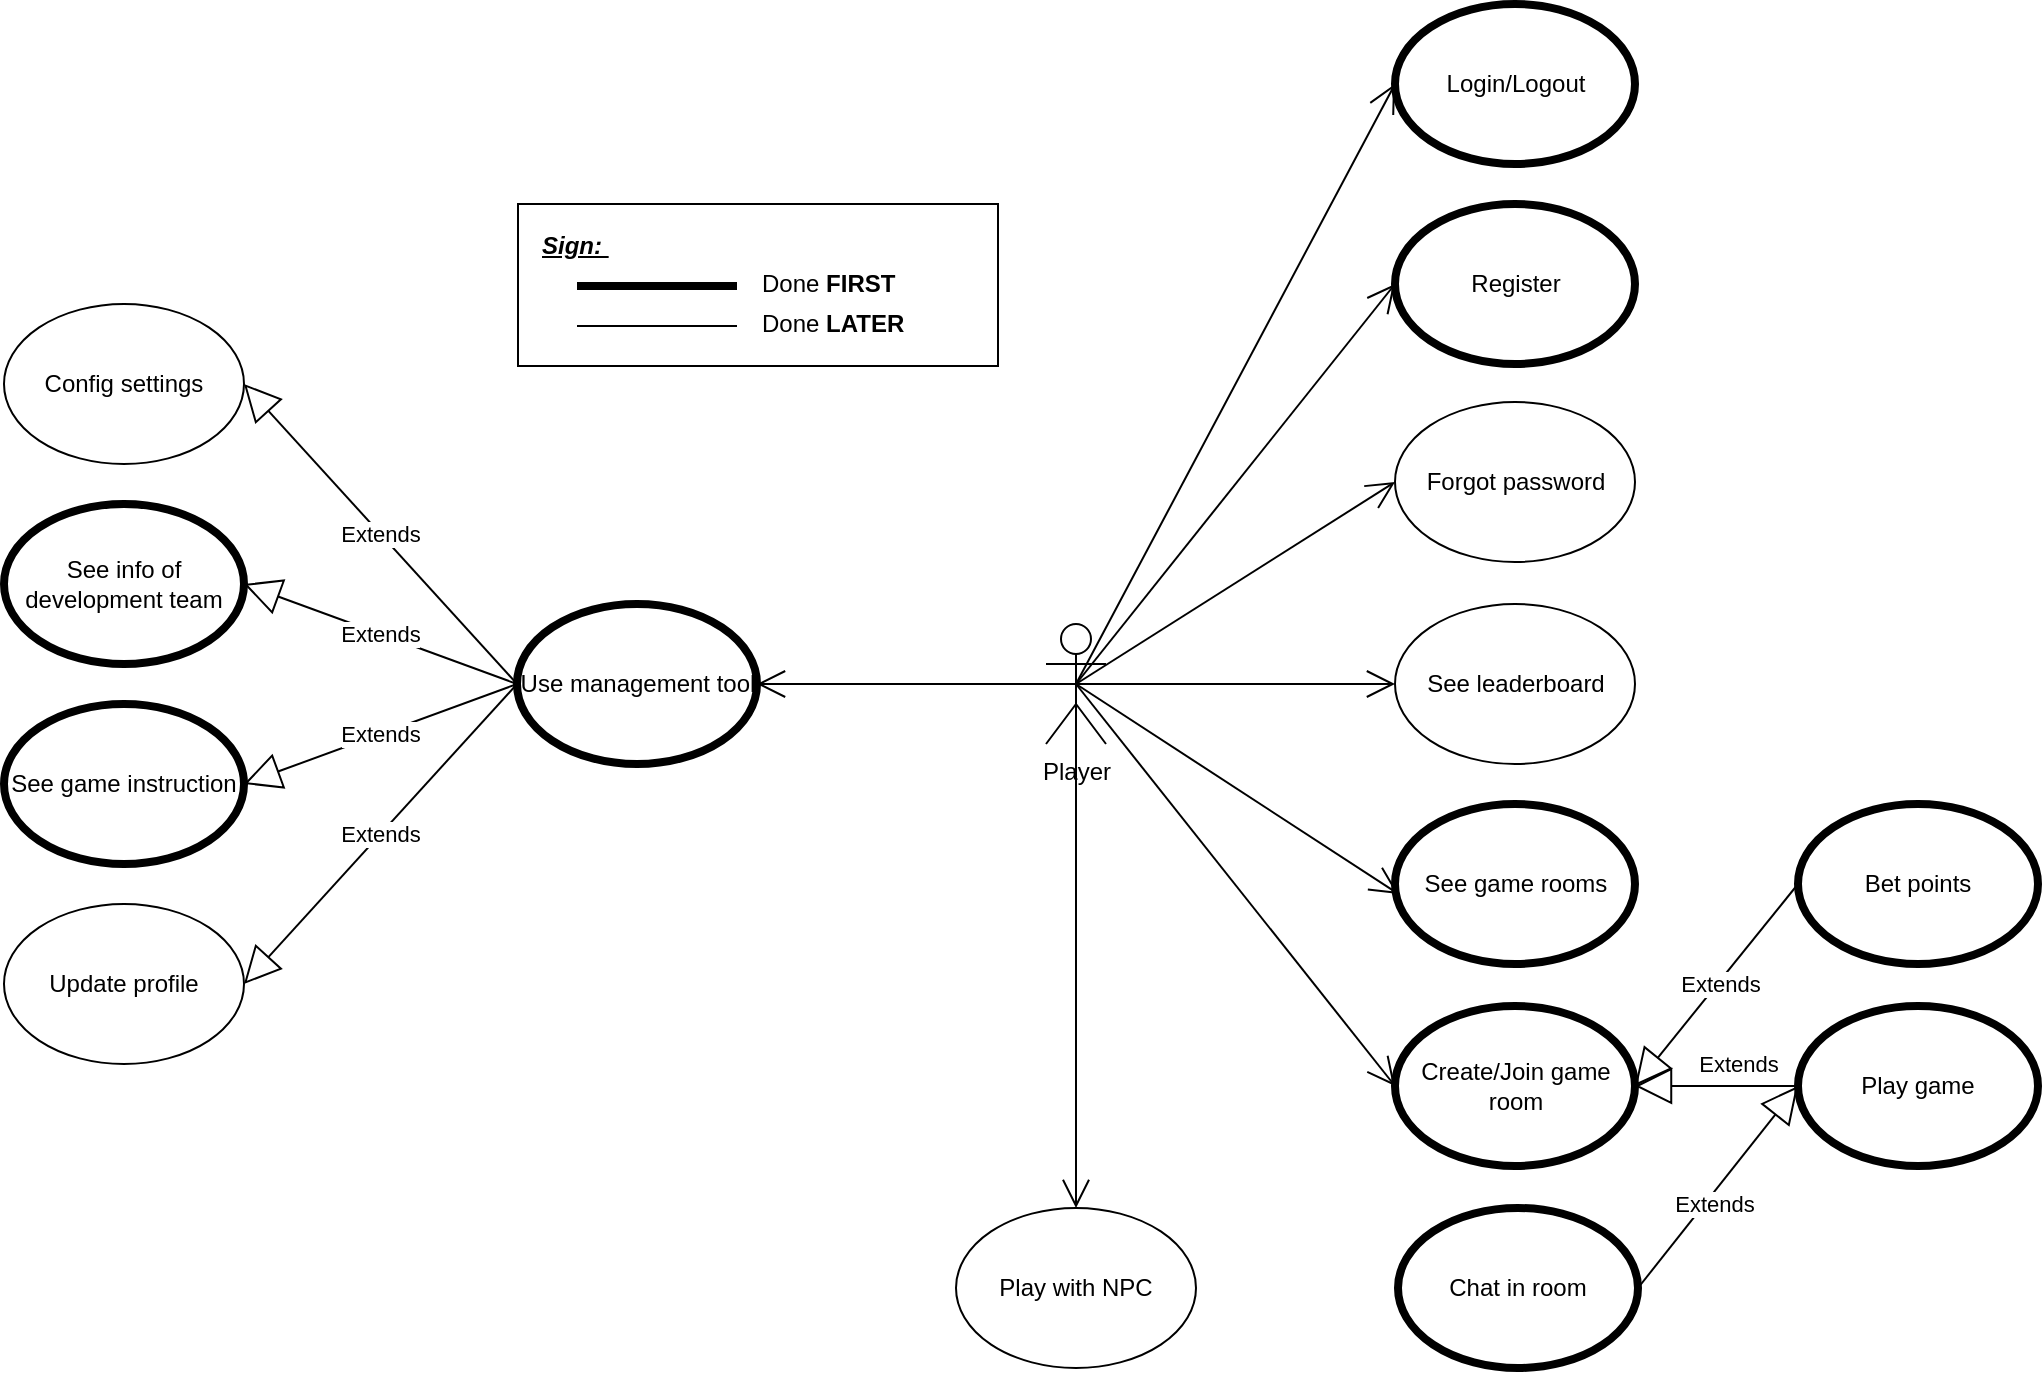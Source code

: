 <mxfile version="11.1.4" type="google"><diagram id="KpP-iOYD-wPl5uaN3Zqg" name="Business Usecase"><mxGraphModel dx="1422" dy="764" grid="1" gridSize="10" guides="1" tooltips="1" connect="1" arrows="1" fold="1" page="1" pageScale="1" pageWidth="1169" pageHeight="827" math="0" shadow="0"><root><mxCell id="0"/><mxCell id="1" parent="0"/><mxCell id="NBmifBtY2exCxGNdxI9g-1" value="" style="group" parent="1" vertex="1" connectable="0"><mxGeometry x="103" y="60" width="1017" height="682" as="geometry"/></mxCell><mxCell id="ZAmuk7ssFoVSup7OfiQg-2" value="Player" style="shape=umlActor;verticalLabelPosition=bottom;labelBackgroundColor=#ffffff;verticalAlign=top;html=1;" parent="NBmifBtY2exCxGNdxI9g-1" vertex="1"><mxGeometry x="521" y="310" width="30" height="60" as="geometry"/></mxCell><mxCell id="ZAmuk7ssFoVSup7OfiQg-7" value="Login/Logout" style="ellipse;whiteSpace=wrap;html=1;strokeWidth=4;" parent="NBmifBtY2exCxGNdxI9g-1" vertex="1"><mxGeometry x="695.5" width="120" height="80" as="geometry"/></mxCell><mxCell id="ZAmuk7ssFoVSup7OfiQg-8" value="Register" style="ellipse;whiteSpace=wrap;html=1;strokeWidth=4;" parent="NBmifBtY2exCxGNdxI9g-1" vertex="1"><mxGeometry x="695.5" y="100" width="120" height="80" as="geometry"/></mxCell><mxCell id="ZAmuk7ssFoVSup7OfiQg-9" value="Forgot password" style="ellipse;whiteSpace=wrap;html=1;" parent="NBmifBtY2exCxGNdxI9g-1" vertex="1"><mxGeometry x="695.5" y="199" width="120" height="80" as="geometry"/></mxCell><mxCell id="ZAmuk7ssFoVSup7OfiQg-12" value="See leaderboard" style="ellipse;whiteSpace=wrap;html=1;" parent="NBmifBtY2exCxGNdxI9g-1" vertex="1"><mxGeometry x="695.5" y="300" width="120" height="80" as="geometry"/></mxCell><mxCell id="rLQh0aPslR_hiEKjkzzc-1" value="See game rooms" style="ellipse;whiteSpace=wrap;html=1;strokeWidth=4;" parent="NBmifBtY2exCxGNdxI9g-1" vertex="1"><mxGeometry x="695.5" y="400" width="120" height="80" as="geometry"/></mxCell><mxCell id="rLQh0aPslR_hiEKjkzzc-2" value="Update profile&lt;br&gt;" style="ellipse;whiteSpace=wrap;html=1;" parent="NBmifBtY2exCxGNdxI9g-1" vertex="1"><mxGeometry y="450" width="120" height="80" as="geometry"/></mxCell><mxCell id="rLQh0aPslR_hiEKjkzzc-3" value="Use management tool" style="ellipse;whiteSpace=wrap;html=1;strokeWidth=4;" parent="NBmifBtY2exCxGNdxI9g-1" vertex="1"><mxGeometry x="256.5" y="300" width="120" height="80" as="geometry"/></mxCell><mxCell id="rLQh0aPslR_hiEKjkzzc-4" value="See game instruction" style="ellipse;whiteSpace=wrap;html=1;strokeWidth=4;" parent="NBmifBtY2exCxGNdxI9g-1" vertex="1"><mxGeometry y="350" width="120" height="80" as="geometry"/></mxCell><mxCell id="rLQh0aPslR_hiEKjkzzc-5" value="See info of development team" style="ellipse;whiteSpace=wrap;html=1;strokeWidth=4;" parent="NBmifBtY2exCxGNdxI9g-1" vertex="1"><mxGeometry y="250" width="120" height="80" as="geometry"/></mxCell><mxCell id="rLQh0aPslR_hiEKjkzzc-6" value="Config settings" style="ellipse;whiteSpace=wrap;html=1;" parent="NBmifBtY2exCxGNdxI9g-1" vertex="1"><mxGeometry y="150" width="120" height="80" as="geometry"/></mxCell><mxCell id="rLQh0aPslR_hiEKjkzzc-7" value="Extends" style="endArrow=block;endSize=16;endFill=0;html=1;exitX=0;exitY=0.5;exitDx=0;exitDy=0;entryX=1;entryY=0.5;entryDx=0;entryDy=0;" parent="NBmifBtY2exCxGNdxI9g-1" source="rLQh0aPslR_hiEKjkzzc-3" target="rLQh0aPslR_hiEKjkzzc-6" edge="1"><mxGeometry width="160" relative="1" as="geometry"><mxPoint x="150" y="470" as="sourcePoint"/><mxPoint x="310" y="470" as="targetPoint"/></mxGeometry></mxCell><mxCell id="rLQh0aPslR_hiEKjkzzc-8" value="Extends" style="endArrow=block;endSize=16;endFill=0;html=1;entryX=1;entryY=0.5;entryDx=0;entryDy=0;exitX=0;exitY=0.5;exitDx=0;exitDy=0;" parent="NBmifBtY2exCxGNdxI9g-1" source="rLQh0aPslR_hiEKjkzzc-3" target="rLQh0aPslR_hiEKjkzzc-5" edge="1"><mxGeometry width="160" relative="1" as="geometry"><mxPoint x="256.5" y="340" as="sourcePoint"/><mxPoint x="130" y="200" as="targetPoint"/></mxGeometry></mxCell><mxCell id="rLQh0aPslR_hiEKjkzzc-9" value="Extends" style="endArrow=block;endSize=16;endFill=0;html=1;entryX=1;entryY=0.5;entryDx=0;entryDy=0;exitX=0;exitY=0.5;exitDx=0;exitDy=0;" parent="NBmifBtY2exCxGNdxI9g-1" source="rLQh0aPslR_hiEKjkzzc-3" target="rLQh0aPslR_hiEKjkzzc-4" edge="1"><mxGeometry width="160" relative="1" as="geometry"><mxPoint x="170" y="350.0" as="sourcePoint"/><mxPoint x="130" y="300.0" as="targetPoint"/></mxGeometry></mxCell><mxCell id="rLQh0aPslR_hiEKjkzzc-10" value="Extends" style="endArrow=block;endSize=16;endFill=0;html=1;entryX=1;entryY=0.5;entryDx=0;entryDy=0;exitX=0;exitY=0.5;exitDx=0;exitDy=0;" parent="NBmifBtY2exCxGNdxI9g-1" source="rLQh0aPslR_hiEKjkzzc-3" target="rLQh0aPslR_hiEKjkzzc-2" edge="1"><mxGeometry width="160" relative="1" as="geometry"><mxPoint x="230" y="340" as="sourcePoint"/><mxPoint x="130" y="400.0" as="targetPoint"/></mxGeometry></mxCell><mxCell id="vMGvwkS9FodJCTCQuq9z-1" value="Create/Join game room" style="ellipse;whiteSpace=wrap;html=1;strokeWidth=4;" parent="NBmifBtY2exCxGNdxI9g-1" vertex="1"><mxGeometry x="695.5" y="501" width="120" height="80" as="geometry"/></mxCell><mxCell id="vMGvwkS9FodJCTCQuq9z-3" value="Play game" style="ellipse;whiteSpace=wrap;html=1;strokeWidth=4;" parent="NBmifBtY2exCxGNdxI9g-1" vertex="1"><mxGeometry x="897" y="501" width="120" height="80" as="geometry"/></mxCell><mxCell id="vMGvwkS9FodJCTCQuq9z-19" value="" style="endArrow=open;endFill=1;endSize=12;html=1;exitX=0.5;exitY=0.5;exitDx=0;exitDy=0;exitPerimeter=0;entryX=0;entryY=0.5;entryDx=0;entryDy=0;" parent="NBmifBtY2exCxGNdxI9g-1" source="ZAmuk7ssFoVSup7OfiQg-2" target="ZAmuk7ssFoVSup7OfiQg-9" edge="1"><mxGeometry width="160" relative="1" as="geometry"><mxPoint x="355.5" y="601" as="sourcePoint"/><mxPoint x="515.5" y="601" as="targetPoint"/></mxGeometry></mxCell><mxCell id="vMGvwkS9FodJCTCQuq9z-20" value="" style="endArrow=open;endFill=1;endSize=12;html=1;exitX=0.5;exitY=0.5;exitDx=0;exitDy=0;exitPerimeter=0;entryX=1;entryY=0.5;entryDx=0;entryDy=0;" parent="NBmifBtY2exCxGNdxI9g-1" source="ZAmuk7ssFoVSup7OfiQg-2" target="rLQh0aPslR_hiEKjkzzc-3" edge="1"><mxGeometry width="160" relative="1" as="geometry"><mxPoint x="-4.5" y="601" as="sourcePoint"/><mxPoint x="155.5" y="601" as="targetPoint"/></mxGeometry></mxCell><mxCell id="vMGvwkS9FodJCTCQuq9z-21" value="" style="endArrow=open;endFill=1;endSize=12;html=1;exitX=0.5;exitY=0.5;exitDx=0;exitDy=0;exitPerimeter=0;entryX=0;entryY=0.5;entryDx=0;entryDy=0;" parent="NBmifBtY2exCxGNdxI9g-1" source="ZAmuk7ssFoVSup7OfiQg-2" target="ZAmuk7ssFoVSup7OfiQg-8" edge="1"><mxGeometry width="160" relative="1" as="geometry"><mxPoint x="546.0" y="350.0" as="sourcePoint"/><mxPoint x="377" y="351.0" as="targetPoint"/></mxGeometry></mxCell><mxCell id="vMGvwkS9FodJCTCQuq9z-22" value="" style="endArrow=open;endFill=1;endSize=12;html=1;exitX=0.5;exitY=0.5;exitDx=0;exitDy=0;exitPerimeter=0;" parent="NBmifBtY2exCxGNdxI9g-1" source="ZAmuk7ssFoVSup7OfiQg-2" target="ZAmuk7ssFoVSup7OfiQg-12" edge="1"><mxGeometry width="160" relative="1" as="geometry"><mxPoint x="546.0" y="350.0" as="sourcePoint"/><mxPoint x="705.5" y="150" as="targetPoint"/></mxGeometry></mxCell><mxCell id="vMGvwkS9FodJCTCQuq9z-23" value="" style="endArrow=open;endFill=1;endSize=12;html=1;exitX=0.5;exitY=0.5;exitDx=0;exitDy=0;exitPerimeter=0;entryX=0.015;entryY=0.563;entryDx=0;entryDy=0;entryPerimeter=0;" parent="NBmifBtY2exCxGNdxI9g-1" source="ZAmuk7ssFoVSup7OfiQg-2" target="rLQh0aPslR_hiEKjkzzc-1" edge="1"><mxGeometry width="160" relative="1" as="geometry"><mxPoint x="546.0" y="350.0" as="sourcePoint"/><mxPoint x="705.5" y="350.0" as="targetPoint"/></mxGeometry></mxCell><mxCell id="vMGvwkS9FodJCTCQuq9z-24" value="" style="endArrow=open;endFill=1;endSize=12;html=1;exitX=0.5;exitY=0.5;exitDx=0;exitDy=0;exitPerimeter=0;entryX=0;entryY=0.5;entryDx=0;entryDy=0;" parent="NBmifBtY2exCxGNdxI9g-1" source="ZAmuk7ssFoVSup7OfiQg-2" target="vMGvwkS9FodJCTCQuq9z-1" edge="1"><mxGeometry width="160" relative="1" as="geometry"><mxPoint x="546.0" y="350.0" as="sourcePoint"/><mxPoint x="707.3" y="455.04" as="targetPoint"/></mxGeometry></mxCell><mxCell id="vMGvwkS9FodJCTCQuq9z-27" value="" style="endArrow=open;endFill=1;endSize=12;html=1;exitX=0.5;exitY=0.5;exitDx=0;exitDy=0;exitPerimeter=0;entryX=0;entryY=0.5;entryDx=0;entryDy=0;" parent="NBmifBtY2exCxGNdxI9g-1" source="ZAmuk7ssFoVSup7OfiQg-2" target="ZAmuk7ssFoVSup7OfiQg-7" edge="1"><mxGeometry width="160" relative="1" as="geometry"><mxPoint x="556" y="360.0" as="sourcePoint"/><mxPoint x="715.5" y="561" as="targetPoint"/></mxGeometry></mxCell><mxCell id="vMGvwkS9FodJCTCQuq9z-29" value="Chat in room" style="ellipse;whiteSpace=wrap;html=1;strokeWidth=4;" parent="NBmifBtY2exCxGNdxI9g-1" vertex="1"><mxGeometry x="697" y="602" width="120" height="80" as="geometry"/></mxCell><mxCell id="vMGvwkS9FodJCTCQuq9z-30" value="Extends" style="endArrow=block;endSize=16;endFill=0;html=1;entryX=0;entryY=0.5;entryDx=0;entryDy=0;exitX=1;exitY=0.5;exitDx=0;exitDy=0;" parent="NBmifBtY2exCxGNdxI9g-1" source="vMGvwkS9FodJCTCQuq9z-29" target="vMGvwkS9FodJCTCQuq9z-3" edge="1"><mxGeometry x="-0.124" y="-4" width="160" relative="1" as="geometry"><mxPoint x="816" y="642" as="sourcePoint"/><mxPoint x="475.5" y="701" as="targetPoint"/><mxPoint as="offset"/></mxGeometry></mxCell><mxCell id="vMGvwkS9FodJCTCQuq9z-32" value="Bet points" style="ellipse;whiteSpace=wrap;html=1;strokeWidth=4;" parent="NBmifBtY2exCxGNdxI9g-1" vertex="1"><mxGeometry x="897" y="400" width="120" height="80" as="geometry"/></mxCell><mxCell id="vMGvwkS9FodJCTCQuq9z-33" value="Extends" style="endArrow=block;endSize=16;endFill=0;html=1;entryX=1;entryY=0.5;entryDx=0;entryDy=0;exitX=0;exitY=0.5;exitDx=0;exitDy=0;" parent="NBmifBtY2exCxGNdxI9g-1" source="vMGvwkS9FodJCTCQuq9z-32" target="vMGvwkS9FodJCTCQuq9z-1" edge="1"><mxGeometry x="-0.018" y="1" width="160" relative="1" as="geometry"><mxPoint x="812.5" y="541" as="sourcePoint"/><mxPoint x="873" y="440" as="targetPoint"/><mxPoint as="offset"/></mxGeometry></mxCell><mxCell id="1M0sFhLMsis2kaaHPE_y-1" value="Extends" style="endArrow=block;endSize=16;endFill=0;html=1;exitX=0;exitY=0.5;exitDx=0;exitDy=0;entryX=1;entryY=0.5;entryDx=0;entryDy=0;" parent="NBmifBtY2exCxGNdxI9g-1" source="vMGvwkS9FodJCTCQuq9z-3" target="vMGvwkS9FodJCTCQuq9z-1" edge="1"><mxGeometry x="-0.264" y="-11" width="160" relative="1" as="geometry"><mxPoint x="875" y="541" as="sourcePoint"/><mxPoint x="814" y="541" as="targetPoint"/><mxPoint as="offset"/></mxGeometry></mxCell><mxCell id="9A9wtxdraOIBJ1_tDHv_-1" value="Play with NPC" style="ellipse;whiteSpace=wrap;html=1;" parent="NBmifBtY2exCxGNdxI9g-1" vertex="1"><mxGeometry x="476" y="602" width="120" height="80" as="geometry"/></mxCell><mxCell id="9A9wtxdraOIBJ1_tDHv_-2" value="" style="endArrow=open;endFill=1;endSize=12;html=1;exitX=0.5;exitY=0.5;exitDx=0;exitDy=0;exitPerimeter=0;" parent="NBmifBtY2exCxGNdxI9g-1" source="ZAmuk7ssFoVSup7OfiQg-2" target="9A9wtxdraOIBJ1_tDHv_-1" edge="1"><mxGeometry width="160" relative="1" as="geometry"><mxPoint x="537" y="340" as="sourcePoint"/><mxPoint x="157" y="700" as="targetPoint"/></mxGeometry></mxCell><mxCell id="9A9wtxdraOIBJ1_tDHv_-9" value="" style="group" parent="NBmifBtY2exCxGNdxI9g-1" vertex="1" connectable="0"><mxGeometry x="257" y="100" width="240" height="81" as="geometry"/></mxCell><mxCell id="9A9wtxdraOIBJ1_tDHv_-8" value="" style="rounded=0;whiteSpace=wrap;html=1;strokeWidth=1;" parent="9A9wtxdraOIBJ1_tDHv_-9" vertex="1"><mxGeometry width="240" height="81" as="geometry"/></mxCell><mxCell id="9A9wtxdraOIBJ1_tDHv_-3" value="" style="endArrow=none;html=1;strokeWidth=4;" parent="9A9wtxdraOIBJ1_tDHv_-9" edge="1"><mxGeometry width="50" height="50" relative="1" as="geometry"><mxPoint x="29.5" y="41" as="sourcePoint"/><mxPoint x="109.5" y="41" as="targetPoint"/></mxGeometry></mxCell><mxCell id="9A9wtxdraOIBJ1_tDHv_-4" value="&lt;b&gt;&lt;u&gt;&lt;i&gt;Sign:&amp;nbsp;&lt;/i&gt;&lt;/u&gt;&lt;/b&gt;" style="text;html=1;resizable=0;points=[];autosize=1;align=left;verticalAlign=top;spacingTop=-4;" parent="9A9wtxdraOIBJ1_tDHv_-9" vertex="1"><mxGeometry x="10" y="11" width="50" height="20" as="geometry"/></mxCell><mxCell id="9A9wtxdraOIBJ1_tDHv_-5" value="Done&amp;nbsp;&lt;b&gt;FIRST&lt;/b&gt;" style="text;html=1;resizable=0;points=[];autosize=1;align=left;verticalAlign=top;spacingTop=-4;" parent="9A9wtxdraOIBJ1_tDHv_-9" vertex="1"><mxGeometry x="120" y="30" width="80" height="20" as="geometry"/></mxCell><mxCell id="9A9wtxdraOIBJ1_tDHv_-6" value="" style="endArrow=none;html=1;strokeWidth=1;" parent="9A9wtxdraOIBJ1_tDHv_-9" edge="1"><mxGeometry width="50" height="50" relative="1" as="geometry"><mxPoint x="29.5" y="61" as="sourcePoint"/><mxPoint x="109.5" y="61" as="targetPoint"/></mxGeometry></mxCell><mxCell id="9A9wtxdraOIBJ1_tDHv_-7" value="Done&amp;nbsp;&lt;b&gt;LATER&lt;/b&gt;" style="text;html=1;resizable=0;points=[];autosize=1;align=left;verticalAlign=top;spacingTop=-4;" parent="9A9wtxdraOIBJ1_tDHv_-9" vertex="1"><mxGeometry x="120" y="50" width="90" height="20" as="geometry"/></mxCell></root></mxGraphModel></diagram><diagram id="YxDue6NaYOMasVyu02r_" name="Database Model"><mxGraphModel dx="1185" dy="637" grid="1" gridSize="10" guides="1" tooltips="1" connect="1" arrows="1" fold="1" page="1" pageScale="1" pageWidth="1169" pageHeight="827" math="0" shadow="0"><root><mxCell id="ZMW65vM2WJqqawTtVP1k-0"/><mxCell id="ZMW65vM2WJqqawTtVP1k-1" parent="ZMW65vM2WJqqawTtVP1k-0"/><mxCell id="P_8XZCtAMQlKOl87Nefr-0" value="" style="endArrow=none;dashed=1;html=1;" parent="ZMW65vM2WJqqawTtVP1k-1" edge="1"><mxGeometry width="50" height="50" relative="1" as="geometry"><mxPoint x="40" y="360" as="sourcePoint"/><mxPoint x="40" y="360.0" as="targetPoint"/></mxGeometry></mxCell><mxCell id="M0aNtfgYYc3PXJOaNq8V-6" value="" style="group" vertex="1" connectable="0" parent="ZMW65vM2WJqqawTtVP1k-1"><mxGeometry x="395" y="120" width="440" height="350" as="geometry"/></mxCell><mxCell id="4Wa26sBIOby7NR6JdX3U-0" value="" style="rounded=0;whiteSpace=wrap;html=1;" parent="M0aNtfgYYc3PXJOaNq8V-6" vertex="1"><mxGeometry width="440" height="350" as="geometry"/></mxCell><mxCell id="u41vL4JqxfkKLtws1yr4-0" value="Users" style="swimlane;fontStyle=0;childLayout=stackLayout;horizontal=1;startSize=26;fillColor=#e0e0e0;horizontalStack=0;resizeParent=1;resizeParentMax=0;resizeLast=0;collapsible=1;marginBottom=0;swimlaneFillColor=#ffffff;align=center;fontSize=14;" parent="M0aNtfgYYc3PXJOaNq8V-6" vertex="1"><mxGeometry x="40" y="40.5" width="160" height="290" as="geometry"><mxRectangle x="170" y="100" width="70" height="26" as="alternateBounds"/></mxGeometry></mxCell><mxCell id="u41vL4JqxfkKLtws1yr4-1" value="id" style="shape=partialRectangle;top=0;left=0;right=0;bottom=1;align=left;verticalAlign=middle;fillColor=none;spacingLeft=34;spacingRight=4;overflow=hidden;rotatable=0;points=[[0,0.5],[1,0.5]];portConstraint=eastwest;dropTarget=0;fontStyle=5;fontSize=12;" parent="u41vL4JqxfkKLtws1yr4-0" vertex="1"><mxGeometry y="26" width="160" height="30" as="geometry"/></mxCell><mxCell id="u41vL4JqxfkKLtws1yr4-2" value="PK" style="shape=partialRectangle;top=0;left=0;bottom=0;fillColor=none;align=left;verticalAlign=middle;spacingLeft=4;spacingRight=4;overflow=hidden;rotatable=0;points=[];portConstraint=eastwest;part=1;fontSize=12;" parent="u41vL4JqxfkKLtws1yr4-1" vertex="1" connectable="0"><mxGeometry width="30" height="30" as="geometry"/></mxCell><mxCell id="u41vL4JqxfkKLtws1yr4-3" value="username  [unique]" style="shape=partialRectangle;top=0;left=0;right=0;bottom=0;align=left;verticalAlign=top;fillColor=none;spacingLeft=34;spacingRight=4;overflow=hidden;rotatable=0;points=[[0,0.5],[1,0.5]];portConstraint=eastwest;dropTarget=0;fontSize=12;" parent="u41vL4JqxfkKLtws1yr4-0" vertex="1"><mxGeometry y="56" width="160" height="26" as="geometry"/></mxCell><mxCell id="u41vL4JqxfkKLtws1yr4-4" value="" style="shape=partialRectangle;top=0;left=0;bottom=0;fillColor=none;align=left;verticalAlign=top;spacingLeft=4;spacingRight=4;overflow=hidden;rotatable=0;points=[];portConstraint=eastwest;part=1;fontSize=12;" parent="u41vL4JqxfkKLtws1yr4-3" vertex="1" connectable="0"><mxGeometry width="30" height="26" as="geometry"/></mxCell><mxCell id="u41vL4JqxfkKLtws1yr4-5" value="email  [unique]" style="shape=partialRectangle;top=0;left=0;right=0;bottom=0;align=left;verticalAlign=top;fillColor=none;spacingLeft=34;spacingRight=4;overflow=hidden;rotatable=0;points=[[0,0.5],[1,0.5]];portConstraint=eastwest;dropTarget=0;fontSize=12;" parent="u41vL4JqxfkKLtws1yr4-0" vertex="1"><mxGeometry y="82" width="160" height="26" as="geometry"/></mxCell><mxCell id="u41vL4JqxfkKLtws1yr4-6" value="" style="shape=partialRectangle;top=0;left=0;bottom=0;fillColor=none;align=left;verticalAlign=top;spacingLeft=4;spacingRight=4;overflow=hidden;rotatable=0;points=[];portConstraint=eastwest;part=1;fontSize=12;" parent="u41vL4JqxfkKLtws1yr4-5" vertex="1" connectable="0"><mxGeometry width="30" height="26" as="geometry"/></mxCell><mxCell id="WlkpWCikabgl1-Dw6Y5X-0" value="avatar" style="shape=partialRectangle;top=0;left=0;right=0;bottom=0;align=left;verticalAlign=top;fillColor=none;spacingLeft=34;spacingRight=4;overflow=hidden;rotatable=0;points=[[0,0.5],[1,0.5]];portConstraint=eastwest;dropTarget=0;fontSize=12;" parent="u41vL4JqxfkKLtws1yr4-0" vertex="1"><mxGeometry y="108" width="160" height="26" as="geometry"/></mxCell><mxCell id="WlkpWCikabgl1-Dw6Y5X-1" value="" style="shape=partialRectangle;top=0;left=0;bottom=0;fillColor=none;align=left;verticalAlign=top;spacingLeft=4;spacingRight=4;overflow=hidden;rotatable=0;points=[];portConstraint=eastwest;part=1;fontSize=12;" parent="WlkpWCikabgl1-Dw6Y5X-0" connectable="0" vertex="1"><mxGeometry width="30" height="26" as="geometry"/></mxCell><mxCell id="u41vL4JqxfkKLtws1yr4-7" value="display_name" style="shape=partialRectangle;top=0;left=0;right=0;bottom=0;align=left;verticalAlign=top;fillColor=none;spacingLeft=34;spacingRight=4;overflow=hidden;rotatable=0;points=[[0,0.5],[1,0.5]];portConstraint=eastwest;dropTarget=0;fontSize=12;" parent="u41vL4JqxfkKLtws1yr4-0" vertex="1"><mxGeometry y="134" width="160" height="26" as="geometry"/></mxCell><mxCell id="u41vL4JqxfkKLtws1yr4-8" value="" style="shape=partialRectangle;top=0;left=0;bottom=0;fillColor=none;align=left;verticalAlign=top;spacingLeft=4;spacingRight=4;overflow=hidden;rotatable=0;points=[];portConstraint=eastwest;part=1;fontSize=12;" parent="u41vL4JqxfkKLtws1yr4-7" vertex="1" connectable="0"><mxGeometry width="30" height="26" as="geometry"/></mxCell><mxCell id="u41vL4JqxfkKLtws1yr4-23" value="password" style="shape=partialRectangle;top=0;left=0;right=0;bottom=0;align=left;verticalAlign=top;fillColor=none;spacingLeft=34;spacingRight=4;overflow=hidden;rotatable=0;points=[[0,0.5],[1,0.5]];portConstraint=eastwest;dropTarget=0;fontSize=12;" parent="u41vL4JqxfkKLtws1yr4-0" vertex="1"><mxGeometry y="160" width="160" height="26" as="geometry"/></mxCell><mxCell id="u41vL4JqxfkKLtws1yr4-24" value="" style="shape=partialRectangle;top=0;left=0;bottom=0;fillColor=none;align=left;verticalAlign=top;spacingLeft=4;spacingRight=4;overflow=hidden;rotatable=0;points=[];portConstraint=eastwest;part=1;fontSize=12;" parent="u41vL4JqxfkKLtws1yr4-23" connectable="0" vertex="1"><mxGeometry width="30" height="26" as="geometry"/></mxCell><mxCell id="u41vL4JqxfkKLtws1yr4-25" value="points" style="shape=partialRectangle;top=0;left=0;right=0;bottom=0;align=left;verticalAlign=top;fillColor=none;spacingLeft=34;spacingRight=4;overflow=hidden;rotatable=0;points=[[0,0.5],[1,0.5]];portConstraint=eastwest;dropTarget=0;fontSize=12;" parent="u41vL4JqxfkKLtws1yr4-0" vertex="1"><mxGeometry y="186" width="160" height="26" as="geometry"/></mxCell><mxCell id="u41vL4JqxfkKLtws1yr4-26" value="" style="shape=partialRectangle;top=0;left=0;bottom=0;fillColor=none;align=left;verticalAlign=top;spacingLeft=4;spacingRight=4;overflow=hidden;rotatable=0;points=[];portConstraint=eastwest;part=1;fontSize=12;" parent="u41vL4JqxfkKLtws1yr4-25" connectable="0" vertex="1"><mxGeometry width="30" height="26" as="geometry"/></mxCell><mxCell id="M0aNtfgYYc3PXJOaNq8V-0" value="win_num" style="shape=partialRectangle;top=0;left=0;right=0;bottom=0;align=left;verticalAlign=top;fillColor=none;spacingLeft=34;spacingRight=4;overflow=hidden;rotatable=0;points=[[0,0.5],[1,0.5]];portConstraint=eastwest;dropTarget=0;fontSize=12;" vertex="1" parent="u41vL4JqxfkKLtws1yr4-0"><mxGeometry y="212" width="160" height="26" as="geometry"/></mxCell><mxCell id="M0aNtfgYYc3PXJOaNq8V-1" value="" style="shape=partialRectangle;top=0;left=0;bottom=0;fillColor=none;align=left;verticalAlign=top;spacingLeft=4;spacingRight=4;overflow=hidden;rotatable=0;points=[];portConstraint=eastwest;part=1;fontSize=12;" connectable="0" vertex="1" parent="M0aNtfgYYc3PXJOaNq8V-0"><mxGeometry width="30" height="26" as="geometry"/></mxCell><mxCell id="M0aNtfgYYc3PXJOaNq8V-2" value="draw_num" style="shape=partialRectangle;top=0;left=0;right=0;bottom=0;align=left;verticalAlign=top;fillColor=none;spacingLeft=34;spacingRight=4;overflow=hidden;rotatable=0;points=[[0,0.5],[1,0.5]];portConstraint=eastwest;dropTarget=0;fontSize=12;" vertex="1" parent="u41vL4JqxfkKLtws1yr4-0"><mxGeometry y="238" width="160" height="26" as="geometry"/></mxCell><mxCell id="M0aNtfgYYc3PXJOaNq8V-3" value="" style="shape=partialRectangle;top=0;left=0;bottom=0;fillColor=none;align=left;verticalAlign=top;spacingLeft=4;spacingRight=4;overflow=hidden;rotatable=0;points=[];portConstraint=eastwest;part=1;fontSize=12;" connectable="0" vertex="1" parent="M0aNtfgYYc3PXJOaNq8V-2"><mxGeometry width="30" height="26" as="geometry"/></mxCell><mxCell id="M0aNtfgYYc3PXJOaNq8V-4" value="lose_num" style="shape=partialRectangle;top=0;left=0;right=0;bottom=0;align=left;verticalAlign=top;fillColor=none;spacingLeft=34;spacingRight=4;overflow=hidden;rotatable=0;points=[[0,0.5],[1,0.5]];portConstraint=eastwest;dropTarget=0;fontSize=12;" vertex="1" parent="u41vL4JqxfkKLtws1yr4-0"><mxGeometry y="264" width="160" height="26" as="geometry"/></mxCell><mxCell id="M0aNtfgYYc3PXJOaNq8V-5" value="" style="shape=partialRectangle;top=0;left=0;bottom=0;fillColor=none;align=left;verticalAlign=top;spacingLeft=4;spacingRight=4;overflow=hidden;rotatable=0;points=[];portConstraint=eastwest;part=1;fontSize=12;" connectable="0" vertex="1" parent="M0aNtfgYYc3PXJOaNq8V-4"><mxGeometry width="30" height="26" as="geometry"/></mxCell><mxCell id="7TrakXoMpoX_6Pda6ScZ-0" value="Games" style="swimlane;fontStyle=0;childLayout=stackLayout;horizontal=1;startSize=26;fillColor=#e0e0e0;horizontalStack=0;resizeParent=1;resizeParentMax=0;resizeLast=0;collapsible=1;marginBottom=0;swimlaneFillColor=#ffffff;align=center;fontSize=14;" parent="M0aNtfgYYc3PXJOaNq8V-6" vertex="1"><mxGeometry x="235" y="40.5" width="160" height="160" as="geometry"><mxRectangle x="170" y="100" width="70" height="26" as="alternateBounds"/></mxGeometry></mxCell><mxCell id="7TrakXoMpoX_6Pda6ScZ-1" value="id" style="shape=partialRectangle;top=0;left=0;right=0;bottom=1;align=left;verticalAlign=middle;fillColor=none;spacingLeft=34;spacingRight=4;overflow=hidden;rotatable=0;points=[[0,0.5],[1,0.5]];portConstraint=eastwest;dropTarget=0;fontStyle=5;fontSize=12;" parent="7TrakXoMpoX_6Pda6ScZ-0" vertex="1"><mxGeometry y="26" width="160" height="30" as="geometry"/></mxCell><mxCell id="7TrakXoMpoX_6Pda6ScZ-2" value="PK" style="shape=partialRectangle;top=0;left=0;bottom=0;fillColor=none;align=left;verticalAlign=middle;spacingLeft=4;spacingRight=4;overflow=hidden;rotatable=0;points=[];portConstraint=eastwest;part=1;fontSize=12;" parent="7TrakXoMpoX_6Pda6ScZ-1" vertex="1" connectable="0"><mxGeometry width="30" height="30" as="geometry"/></mxCell><mxCell id="7TrakXoMpoX_6Pda6ScZ-3" value="user_id [unique]" style="shape=partialRectangle;top=0;left=0;right=0;bottom=0;align=left;verticalAlign=top;fillColor=none;spacingLeft=34;spacingRight=4;overflow=hidden;rotatable=0;points=[[0,0.5],[1,0.5]];portConstraint=eastwest;dropTarget=0;fontSize=12;fontStyle=2" parent="7TrakXoMpoX_6Pda6ScZ-0" vertex="1"><mxGeometry y="56" width="160" height="26" as="geometry"/></mxCell><mxCell id="7TrakXoMpoX_6Pda6ScZ-4" value="FK" style="shape=partialRectangle;top=0;left=0;bottom=0;fillColor=none;align=left;verticalAlign=top;spacingLeft=4;spacingRight=4;overflow=hidden;rotatable=0;points=[];portConstraint=eastwest;part=1;fontSize=12;" parent="7TrakXoMpoX_6Pda6ScZ-3" vertex="1" connectable="0"><mxGeometry width="30" height="26" as="geometry"/></mxCell><mxCell id="4Wa26sBIOby7NR6JdX3U-4" value="guest_id [unique]" style="shape=partialRectangle;top=0;left=0;right=0;bottom=0;align=left;verticalAlign=top;fillColor=none;spacingLeft=34;spacingRight=4;overflow=hidden;rotatable=0;points=[[0,0.5],[1,0.5]];portConstraint=eastwest;dropTarget=0;fontSize=12;fontStyle=2" parent="7TrakXoMpoX_6Pda6ScZ-0" vertex="1"><mxGeometry y="82" width="160" height="26" as="geometry"/></mxCell><mxCell id="4Wa26sBIOby7NR6JdX3U-5" value="FK" style="shape=partialRectangle;top=0;left=0;bottom=0;fillColor=none;align=left;verticalAlign=top;spacingLeft=4;spacingRight=4;overflow=hidden;rotatable=0;points=[];portConstraint=eastwest;part=1;fontSize=12;" parent="4Wa26sBIOby7NR6JdX3U-4" vertex="1" connectable="0"><mxGeometry width="30" height="26" as="geometry"/></mxCell><mxCell id="7TrakXoMpoX_6Pda6ScZ-5" value="bet_points" style="shape=partialRectangle;top=0;left=0;right=0;bottom=0;align=left;verticalAlign=top;fillColor=none;spacingLeft=34;spacingRight=4;overflow=hidden;rotatable=0;points=[[0,0.5],[1,0.5]];portConstraint=eastwest;dropTarget=0;fontSize=12;" parent="7TrakXoMpoX_6Pda6ScZ-0" vertex="1"><mxGeometry y="108" width="160" height="26" as="geometry"/></mxCell><mxCell id="7TrakXoMpoX_6Pda6ScZ-6" value="" style="shape=partialRectangle;top=0;left=0;bottom=0;fillColor=none;align=left;verticalAlign=top;spacingLeft=4;spacingRight=4;overflow=hidden;rotatable=0;points=[];portConstraint=eastwest;part=1;fontSize=12;" parent="7TrakXoMpoX_6Pda6ScZ-5" vertex="1" connectable="0"><mxGeometry width="30" height="26" as="geometry"/></mxCell><mxCell id="7TrakXoMpoX_6Pda6ScZ-7" value="status {-1, 0, 1}" style="shape=partialRectangle;top=0;left=0;right=0;bottom=0;align=left;verticalAlign=top;fillColor=none;spacingLeft=34;spacingRight=4;overflow=hidden;rotatable=0;points=[[0,0.5],[1,0.5]];portConstraint=eastwest;dropTarget=0;fontSize=12;" parent="7TrakXoMpoX_6Pda6ScZ-0" vertex="1"><mxGeometry y="134" width="160" height="26" as="geometry"/></mxCell><mxCell id="7TrakXoMpoX_6Pda6ScZ-8" value="" style="shape=partialRectangle;top=0;left=0;bottom=0;fillColor=none;align=left;verticalAlign=top;spacingLeft=4;spacingRight=4;overflow=hidden;rotatable=0;points=[];portConstraint=eastwest;part=1;fontSize=12;" parent="7TrakXoMpoX_6Pda6ScZ-7" vertex="1" connectable="0"><mxGeometry width="30" height="26" as="geometry"/></mxCell><mxCell id="7TrakXoMpoX_6Pda6ScZ-11" value="" style="shape=partialRectangle;top=0;left=0;right=0;bottom=0;align=left;verticalAlign=top;fillColor=none;spacingLeft=34;spacingRight=4;overflow=hidden;rotatable=0;points=[[0,0.5],[1,0.5]];portConstraint=eastwest;dropTarget=0;fontSize=12;" parent="7TrakXoMpoX_6Pda6ScZ-0" vertex="1"><mxGeometry y="160" width="160" as="geometry"/></mxCell><mxCell id="7TrakXoMpoX_6Pda6ScZ-12" value="" style="shape=partialRectangle;top=0;left=0;bottom=0;fillColor=none;align=left;verticalAlign=top;spacingLeft=4;spacingRight=4;overflow=hidden;rotatable=0;points=[];portConstraint=eastwest;part=1;fontSize=12;" parent="7TrakXoMpoX_6Pda6ScZ-11" vertex="1" connectable="0"><mxGeometry width="30" as="geometry"/></mxCell><mxCell id="4Wa26sBIOby7NR6JdX3U-1" value="MongoDB" style="text;html=1;resizable=0;points=[];autosize=1;align=left;verticalAlign=top;spacingTop=-4;fontStyle=1" parent="M0aNtfgYYc3PXJOaNq8V-6" vertex="1"><mxGeometry x="10" y="9.5" width="70" height="20" as="geometry"/></mxCell><mxCell id="M0aNtfgYYc3PXJOaNq8V-7" value="" style="group" vertex="1" connectable="0" parent="ZMW65vM2WJqqawTtVP1k-1"><mxGeometry x="375" y="520" width="480" height="240" as="geometry"/></mxCell><mxCell id="4Wa26sBIOby7NR6JdX3U-6" value="" style="rounded=0;whiteSpace=wrap;html=1;" parent="M0aNtfgYYc3PXJOaNq8V-7" vertex="1"><mxGeometry width="480" height="240" as="geometry"/></mxCell><mxCell id="P_8XZCtAMQlKOl87Nefr-19" value="Rooms:&lt;uuid&gt; Hash" style="swimlane;fontStyle=0;childLayout=stackLayout;horizontal=1;startSize=22;fillColor=#E6E6E6;horizontalStack=0;resizeParent=1;resizeParentMax=0;resizeLast=0;collapsible=1;marginBottom=0;swimlaneFillColor=#ffffff;align=center;fontSize=14;" parent="M0aNtfgYYc3PXJOaNq8V-7" vertex="1"><mxGeometry x="40" y="35" width="160" height="178" as="geometry"/></mxCell><mxCell id="P_8XZCtAMQlKOl87Nefr-20" value="room_name" style="text;strokeColor=none;fillColor=none;spacingLeft=4;spacingRight=4;overflow=hidden;rotatable=0;points=[[0,0.5],[1,0.5]];portConstraint=eastwest;fontSize=12;" parent="P_8XZCtAMQlKOl87Nefr-19" vertex="1"><mxGeometry y="22" width="160" height="26" as="geometry"/></mxCell><mxCell id="P_8XZCtAMQlKOl87Nefr-21" value="password" style="text;strokeColor=none;fillColor=none;spacingLeft=4;spacingRight=4;overflow=hidden;rotatable=0;points=[[0,0.5],[1,0.5]];portConstraint=eastwest;fontSize=12;" parent="P_8XZCtAMQlKOl87Nefr-19" vertex="1"><mxGeometry y="48" width="160" height="26" as="geometry"/></mxCell><mxCell id="P_8XZCtAMQlKOl87Nefr-22" value="bet_points" style="text;strokeColor=none;fillColor=none;spacingLeft=4;spacingRight=4;overflow=hidden;rotatable=0;points=[[0,0.5],[1,0.5]];portConstraint=eastwest;fontSize=12;" parent="P_8XZCtAMQlKOl87Nefr-19" vertex="1"><mxGeometry y="74" width="160" height="26" as="geometry"/></mxCell><mxCell id="P_8XZCtAMQlKOl87Nefr-25" value="guest_id" style="text;strokeColor=none;fillColor=none;spacingLeft=4;spacingRight=4;overflow=hidden;rotatable=0;points=[[0,0.5],[1,0.5]];portConstraint=eastwest;fontSize=12;" parent="P_8XZCtAMQlKOl87Nefr-19" vertex="1"><mxGeometry y="100" width="160" height="26" as="geometry"/></mxCell><mxCell id="P_8XZCtAMQlKOl87Nefr-26" value="host_id" style="text;strokeColor=none;fillColor=none;spacingLeft=4;spacingRight=4;overflow=hidden;rotatable=0;points=[[0,0.5],[1,0.5]];portConstraint=eastwest;fontSize=12;" parent="P_8XZCtAMQlKOl87Nefr-19" vertex="1"><mxGeometry y="126" width="160" height="26" as="geometry"/></mxCell><mxCell id="vl-4SkstCypfTdwKyprh-0" value="is_waiting {0,1}" style="text;strokeColor=none;fillColor=none;spacingLeft=4;spacingRight=4;overflow=hidden;rotatable=0;points=[[0,0.5],[1,0.5]];portConstraint=eastwest;fontSize=12;" parent="P_8XZCtAMQlKOl87Nefr-19" vertex="1"><mxGeometry y="152" width="160" height="26" as="geometry"/></mxCell><mxCell id="P_8XZCtAMQlKOl87Nefr-27" value="LeaderBoard - Sorted Set" style="swimlane;fontStyle=0;childLayout=stackLayout;horizontal=1;startSize=26;fillColor=#e0e0e0;horizontalStack=0;resizeParent=1;resizeParentMax=0;resizeLast=0;collapsible=1;marginBottom=0;swimlaneFillColor=#ffffff;align=center;fontSize=14;" parent="M0aNtfgYYc3PXJOaNq8V-7" vertex="1"><mxGeometry x="240" y="35" width="200" height="78" as="geometry"/></mxCell><mxCell id="P_8XZCtAMQlKOl87Nefr-28" value="[Value] username:display_name" style="text;strokeColor=none;fillColor=none;spacingLeft=4;spacingRight=4;overflow=hidden;rotatable=0;points=[[0,0.5],[1,0.5]];portConstraint=eastwest;fontSize=12;" parent="P_8XZCtAMQlKOl87Nefr-27" vertex="1"><mxGeometry y="26" width="200" height="26" as="geometry"/></mxCell><mxCell id="P_8XZCtAMQlKOl87Nefr-29" value="[Score] points" style="text;strokeColor=none;fillColor=none;spacingLeft=4;spacingRight=4;overflow=hidden;rotatable=0;points=[[0,0.5],[1,0.5]];portConstraint=eastwest;fontSize=12;" parent="P_8XZCtAMQlKOl87Nefr-27" vertex="1"><mxGeometry y="52" width="200" height="26" as="geometry"/></mxCell><mxCell id="4Wa26sBIOby7NR6JdX3U-7" value="Redis" style="text;html=1;resizable=0;points=[];autosize=1;align=left;verticalAlign=top;spacingTop=-4;fontStyle=1" parent="M0aNtfgYYc3PXJOaNq8V-7" vertex="1"><mxGeometry x="10.109" y="10" width="50" height="20" as="geometry"/></mxCell></root></mxGraphModel></diagram><diagram id="FidJKS_qITMp_02rv-eT" name="System Architecture"><mxGraphModel dx="1422" dy="764" grid="1" gridSize="10" guides="1" tooltips="1" connect="1" arrows="1" fold="1" page="1" pageScale="1" pageWidth="1169" pageHeight="827" math="0" shadow="0"><root><mxCell id="G7G2C5VBiJ3Wr279igxU-0"/><mxCell id="G7G2C5VBiJ3Wr279igxU-1" parent="G7G2C5VBiJ3Wr279igxU-0"/><mxCell id="FQ5y23EzjnC3sXOHW2ln-14" value="" style="group" parent="G7G2C5VBiJ3Wr279igxU-1" vertex="1" connectable="0"><mxGeometry x="120" y="200" width="920" height="440" as="geometry"/></mxCell><mxCell id="y_lxfPaChZEp7npe_PLt-20" value="" style="rounded=0;whiteSpace=wrap;html=1;strokeWidth=1;fillColor=#ffe6cc;strokeColor=#d79b00;" parent="FQ5y23EzjnC3sXOHW2ln-14" vertex="1"><mxGeometry width="280" height="440" as="geometry"/></mxCell><mxCell id="y_lxfPaChZEp7npe_PLt-18" value="" style="rounded=0;whiteSpace=wrap;html=1;strokeWidth=1;fillColor=#ffe6cc;strokeColor=#d79b00;" parent="FQ5y23EzjnC3sXOHW2ln-14" vertex="1"><mxGeometry x="320" width="600" height="440" as="geometry"/></mxCell><mxCell id="Mp1iaA-3HS2gYk5L8uy3-0" value="&lt;b&gt;&lt;font style=&quot;font-size: 16px&quot;&gt;MongoDB&lt;/font&gt;&lt;/b&gt;" style="shape=cylinder;whiteSpace=wrap;html=1;boundedLbl=1;backgroundOutline=1;" parent="FQ5y23EzjnC3sXOHW2ln-14" vertex="1"><mxGeometry x="600" y="240" width="120" height="160" as="geometry"/></mxCell><mxCell id="Mp1iaA-3HS2gYk5L8uy3-3" value="&lt;font style=&quot;font-size: 16px&quot;&gt;&lt;b&gt;Repository&lt;/b&gt;&lt;/font&gt;" style="rounded=0;whiteSpace=wrap;html=1;strokeWidth=1;" parent="FQ5y23EzjnC3sXOHW2ln-14" vertex="1"><mxGeometry x="680" y="133" width="120" height="80" as="geometry"/></mxCell><mxCell id="y_lxfPaChZEp7npe_PLt-0" value="&lt;font style=&quot;font-size: 16px&quot;&gt;&lt;b&gt;WebSocket&lt;br&gt;&lt;/b&gt;&lt;/font&gt;" style="rounded=0;whiteSpace=wrap;html=1;strokeWidth=1;" parent="FQ5y23EzjnC3sXOHW2ln-14" vertex="1"><mxGeometry x="360" y="80" width="120" height="80" as="geometry"/></mxCell><mxCell id="y_lxfPaChZEp7npe_PLt-1" value="&lt;font style=&quot;font-size: 16px&quot;&gt;&lt;b&gt;Action&lt;/b&gt;&lt;/font&gt;" style="rounded=0;whiteSpace=wrap;html=1;strokeWidth=1;" parent="FQ5y23EzjnC3sXOHW2ln-14" vertex="1"><mxGeometry x="160" y="140" width="80" height="80" as="geometry"/></mxCell><mxCell id="y_lxfPaChZEp7npe_PLt-4" value="" style="endArrow=classic;startArrow=classic;html=1;exitX=0.5;exitY=0;exitDx=0;exitDy=0;entryX=0.5;entryY=1;entryDx=0;entryDy=0;" parent="FQ5y23EzjnC3sXOHW2ln-14" source="Mp1iaA-3HS2gYk5L8uy3-0" target="Mp1iaA-3HS2gYk5L8uy3-3" edge="1"><mxGeometry width="50" height="50" relative="1" as="geometry"><mxPoint x="640" y="670" as="sourcePoint"/><mxPoint x="810" y="220" as="targetPoint"/></mxGeometry></mxCell><mxCell id="y_lxfPaChZEp7npe_PLt-5" value="" style="endArrow=classic;startArrow=classic;html=1;entryX=0.5;entryY=0;entryDx=0;entryDy=0;exitX=0.5;exitY=1;exitDx=0;exitDy=0;" parent="FQ5y23EzjnC3sXOHW2ln-14" source="Mp1iaA-3HS2gYk5L8uy3-3" target="y_lxfPaChZEp7npe_PLt-6" edge="1"><mxGeometry width="50" height="50" relative="1" as="geometry"><mxPoint x="640" y="670" as="sourcePoint"/><mxPoint x="920" y="-30" as="targetPoint"/></mxGeometry></mxCell><mxCell id="y_lxfPaChZEp7npe_PLt-6" value="&lt;font style=&quot;font-size: 16px&quot;&gt;&lt;b&gt;Redis&lt;/b&gt;&lt;/font&gt;" style="shape=cylinder;whiteSpace=wrap;html=1;boundedLbl=1;backgroundOutline=1;strokeWidth=1;" parent="FQ5y23EzjnC3sXOHW2ln-14" vertex="1"><mxGeometry x="760" y="240" width="120" height="160" as="geometry"/></mxCell><mxCell id="KY78FOfvr0bcy43-qvKt-1" value="Server" style="text;html=1;resizable=0;points=[];autosize=1;align=left;verticalAlign=top;spacingTop=-4;fontStyle=1;strokeWidth=16;" parent="FQ5y23EzjnC3sXOHW2ln-14" vertex="1"><mxGeometry x="330" y="10" width="50" height="20" as="geometry"/></mxCell><mxCell id="KY78FOfvr0bcy43-qvKt-2" value="Client (Redux)" style="text;html=1;resizable=0;points=[];autosize=1;align=left;verticalAlign=top;spacingTop=-4;fontStyle=1;strokeWidth=16;" parent="FQ5y23EzjnC3sXOHW2ln-14" vertex="1"><mxGeometry x="10" y="10" width="90" height="20" as="geometry"/></mxCell><mxCell id="EJqcosyxBDyyjk0PhyC1-1" value="&lt;b style=&quot;font-size: 16px&quot;&gt;View&lt;/b&gt;" style="rounded=0;whiteSpace=wrap;html=1;strokeWidth=1;fillColor=#ffffff;" parent="FQ5y23EzjnC3sXOHW2ln-14" vertex="1"><mxGeometry x="40" y="140" width="80" height="80" as="geometry"/></mxCell><mxCell id="0dUbocVvnrUt0ObHZX-v-0" value="&lt;font style=&quot;font-size: 16px&quot;&gt;&lt;b&gt;Restful API&lt;/b&gt;&lt;/font&gt;" style="rounded=0;whiteSpace=wrap;html=1;strokeWidth=1;" parent="FQ5y23EzjnC3sXOHW2ln-14" vertex="1"><mxGeometry x="360" y="199" width="120" height="80" as="geometry"/></mxCell><mxCell id="FQ5y23EzjnC3sXOHW2ln-0" value="" style="endArrow=classic;startArrow=classic;html=1;entryX=0;entryY=0.5;entryDx=0;entryDy=0;exitX=1;exitY=0.5;exitDx=0;exitDy=0;" parent="FQ5y23EzjnC3sXOHW2ln-14" source="y_lxfPaChZEp7npe_PLt-1" target="0dUbocVvnrUt0ObHZX-v-0" edge="1"><mxGeometry width="50" height="50" relative="1" as="geometry"><mxPoint x="490" y="249" as="sourcePoint"/><mxPoint x="690" y="130" as="targetPoint"/></mxGeometry></mxCell><mxCell id="FQ5y23EzjnC3sXOHW2ln-2" value="" style="endArrow=classic;startArrow=classic;html=1;entryX=0;entryY=0.5;entryDx=0;entryDy=0;exitX=1;exitY=0.5;exitDx=0;exitDy=0;" parent="FQ5y23EzjnC3sXOHW2ln-14" source="y_lxfPaChZEp7npe_PLt-1" target="y_lxfPaChZEp7npe_PLt-0" edge="1"><mxGeometry width="50" height="50" relative="1" as="geometry"><mxPoint x="256" y="190" as="sourcePoint"/><mxPoint x="370" y="249" as="targetPoint"/></mxGeometry></mxCell><mxCell id="FQ5y23EzjnC3sXOHW2ln-3" value="&lt;font style=&quot;font-size: 16px&quot;&gt;&lt;b&gt;Business Logic&lt;br&gt;(Service)&lt;/b&gt;&lt;/font&gt;" style="rounded=0;whiteSpace=wrap;html=1;strokeWidth=1;" parent="FQ5y23EzjnC3sXOHW2ln-14" vertex="1"><mxGeometry x="520" y="133" width="120" height="80" as="geometry"/></mxCell><mxCell id="FQ5y23EzjnC3sXOHW2ln-4" value="" style="endArrow=classic;startArrow=classic;html=1;entryX=0;entryY=0.5;entryDx=0;entryDy=0;exitX=1;exitY=0.5;exitDx=0;exitDy=0;" parent="FQ5y23EzjnC3sXOHW2ln-14" source="y_lxfPaChZEp7npe_PLt-0" target="FQ5y23EzjnC3sXOHW2ln-3" edge="1"><mxGeometry width="50" height="50" relative="1" as="geometry"><mxPoint x="490" y="249" as="sourcePoint"/><mxPoint x="570" y="190" as="targetPoint"/></mxGeometry></mxCell><mxCell id="y_lxfPaChZEp7npe_PLt-7" value="" style="endArrow=classic;startArrow=classic;html=1;entryX=0;entryY=0.5;entryDx=0;entryDy=0;exitX=1;exitY=0.5;exitDx=0;exitDy=0;" parent="FQ5y23EzjnC3sXOHW2ln-14" source="0dUbocVvnrUt0ObHZX-v-0" target="FQ5y23EzjnC3sXOHW2ln-3" edge="1"><mxGeometry width="50" height="50" relative="1" as="geometry"><mxPoint x="480" y="610" as="sourcePoint"/><mxPoint x="530" y="560" as="targetPoint"/></mxGeometry></mxCell><mxCell id="FQ5y23EzjnC3sXOHW2ln-5" value="" style="endArrow=classic;startArrow=classic;html=1;entryX=1;entryY=0.5;entryDx=0;entryDy=0;exitX=0;exitY=0.5;exitDx=0;exitDy=0;" parent="FQ5y23EzjnC3sXOHW2ln-14" source="Mp1iaA-3HS2gYk5L8uy3-3" target="FQ5y23EzjnC3sXOHW2ln-3" edge="1"><mxGeometry width="50" height="50" relative="1" as="geometry"><mxPoint x="490" y="130" as="sourcePoint"/><mxPoint x="530" y="183" as="targetPoint"/></mxGeometry></mxCell><mxCell id="FQ5y23EzjnC3sXOHW2ln-7" value="&lt;font style=&quot;font-size: 16px&quot;&gt;&lt;b&gt;Reducer&lt;/b&gt;&lt;/font&gt;" style="rounded=0;whiteSpace=wrap;html=1;strokeWidth=1;" parent="FQ5y23EzjnC3sXOHW2ln-14" vertex="1"><mxGeometry x="160" y="279" width="80" height="80" as="geometry"/></mxCell><mxCell id="FQ5y23EzjnC3sXOHW2ln-8" value="&lt;font style=&quot;font-size: 16px&quot;&gt;&lt;b&gt;Store&lt;/b&gt;&lt;/font&gt;" style="rounded=0;whiteSpace=wrap;html=1;strokeWidth=1;" parent="FQ5y23EzjnC3sXOHW2ln-14" vertex="1"><mxGeometry x="40" y="280" width="80" height="80" as="geometry"/></mxCell><mxCell id="FQ5y23EzjnC3sXOHW2ln-10" value="" style="endArrow=classic;html=1;entryX=0.5;entryY=0;entryDx=0;entryDy=0;exitX=0.5;exitY=1;exitDx=0;exitDy=0;" parent="FQ5y23EzjnC3sXOHW2ln-14" source="y_lxfPaChZEp7npe_PLt-1" target="FQ5y23EzjnC3sXOHW2ln-7" edge="1"><mxGeometry width="50" height="50" relative="1" as="geometry"><mxPoint y="510" as="sourcePoint"/><mxPoint x="50" y="460" as="targetPoint"/></mxGeometry></mxCell><mxCell id="FQ5y23EzjnC3sXOHW2ln-11" value="" style="endArrow=classic;html=1;entryX=1;entryY=0.5;entryDx=0;entryDy=0;exitX=0;exitY=0.5;exitDx=0;exitDy=0;" parent="FQ5y23EzjnC3sXOHW2ln-14" source="FQ5y23EzjnC3sXOHW2ln-7" target="FQ5y23EzjnC3sXOHW2ln-8" edge="1"><mxGeometry width="50" height="50" relative="1" as="geometry"><mxPoint x="213" y="230" as="sourcePoint"/><mxPoint x="213" y="289" as="targetPoint"/></mxGeometry></mxCell><mxCell id="FQ5y23EzjnC3sXOHW2ln-12" value="" style="endArrow=classic;html=1;entryX=0;entryY=0.5;entryDx=0;entryDy=0;exitX=1;exitY=0.5;exitDx=0;exitDy=0;" parent="FQ5y23EzjnC3sXOHW2ln-14" source="EJqcosyxBDyyjk0PhyC1-1" target="y_lxfPaChZEp7npe_PLt-1" edge="1"><mxGeometry width="50" height="50" relative="1" as="geometry"><mxPoint x="223" y="240" as="sourcePoint"/><mxPoint x="223" y="299" as="targetPoint"/></mxGeometry></mxCell><mxCell id="FQ5y23EzjnC3sXOHW2ln-13" value="" style="endArrow=classic;html=1;entryX=0.5;entryY=1;entryDx=0;entryDy=0;exitX=0.5;exitY=0;exitDx=0;exitDy=0;" parent="FQ5y23EzjnC3sXOHW2ln-14" source="FQ5y23EzjnC3sXOHW2ln-8" target="EJqcosyxBDyyjk0PhyC1-1" edge="1"><mxGeometry width="50" height="50" relative="1" as="geometry"><mxPoint x="170" y="329" as="sourcePoint"/><mxPoint x="136" y="329" as="targetPoint"/></mxGeometry></mxCell></root></mxGraphModel></diagram><diagram id="0FgyktDAyusI5NYLLZCX" name="Sequence Diagram"><mxGraphModel grid="1" gridSize="10" guides="1" tooltips="1" connect="1" arrows="1" page="1" fold="1" pageScale="1" pageWidth="827" pageHeight="1169" math="0" shadow="0"><root><mxCell id="BURs6wmXE_vXR8kVmUwa-0"/><mxCell id="BURs6wmXE_vXR8kVmUwa-1" parent="BURs6wmXE_vXR8kVmUwa-0"/><mxCell id="ZB2-5F24VHDHts54xXr2-123" value="[HOST] PLAY GAME" style="shape=umlFrame;whiteSpace=wrap;html=1;width=162;height=41;" parent="BURs6wmXE_vXR8kVmUwa-1" vertex="1"><mxGeometry x="-1122" y="29" width="962" height="2151" as="geometry"/></mxCell><mxCell id="ZB2-5F24VHDHts54xXr2-36" value="alt" style="shape=umlFrame;whiteSpace=wrap;html=1;fontStyle=0" parent="BURs6wmXE_vXR8kVmUwa-1" vertex="1"><mxGeometry x="-1015" y="1485" width="740" height="675" as="geometry"/></mxCell><mxCell id="eh5gabK5LgRcb1IOVdGt-7" value="opt" style="shape=umlFrame;whiteSpace=wrap;html=1;" vertex="1" parent="BURs6wmXE_vXR8kVmUwa-1"><mxGeometry x="-870" y="1541" width="570" height="69" as="geometry"/></mxCell><mxCell id="cxoUWmhE_xi3YFKB7Uv3-15" value="alt" style="shape=umlFrame;whiteSpace=wrap;html=1;" vertex="1" parent="BURs6wmXE_vXR8kVmUwa-1"><mxGeometry x="-1010" y="1650" width="730" height="450" as="geometry"/></mxCell><mxCell id="ZB2-5F24VHDHts54xXr2-32" value="loop" style="shape=umlFrame;whiteSpace=wrap;html=1;" parent="BURs6wmXE_vXR8kVmUwa-1" vertex="1"><mxGeometry x="-1015" y="680" width="760" height="730" as="geometry"/></mxCell><mxCell id="cxoUWmhE_xi3YFKB7Uv3-3" value="opt" style="shape=umlFrame;whiteSpace=wrap;html=1;" vertex="1" parent="BURs6wmXE_vXR8kVmUwa-1"><mxGeometry x="-879" y="1048" width="595" height="92" as="geometry"/></mxCell><mxCell id="ZB2-5F24VHDHts54xXr2-33" value="break" style="shape=umlFrame;whiteSpace=wrap;html=1;" parent="BURs6wmXE_vXR8kVmUwa-1" vertex="1"><mxGeometry x="-1004" y="1297" width="719" height="90" as="geometry"/></mxCell><mxCell id="ZB2-5F24VHDHts54xXr2-34" value="break" style="shape=umlFrame;whiteSpace=wrap;html=1;" parent="BURs6wmXE_vXR8kVmUwa-1" vertex="1"><mxGeometry x="-1005" y="1147" width="720" height="140" as="geometry"/></mxCell><mxCell id="ZB2-5F24VHDHts54xXr2-35" value="opt" style="shape=umlFrame;whiteSpace=wrap;html=1;" parent="BURs6wmXE_vXR8kVmUwa-1" vertex="1"><mxGeometry x="-986" y="1705" width="690" height="231" as="geometry"/></mxCell><mxCell id="ZB2-5F24VHDHts54xXr2-39" value="alt" style="shape=umlFrame;whiteSpace=wrap;html=1;" parent="BURs6wmXE_vXR8kVmUwa-1" vertex="1"><mxGeometry x="-975" y="542" width="290" height="117" as="geometry"/></mxCell><mxCell id="ZB2-5F24VHDHts54xXr2-41" value="WebSocket" style="shape=umlLifeline;perimeter=lifelinePerimeter;whiteSpace=wrap;html=1;container=1;collapsible=0;recursiveResize=0;outlineConnect=0;" parent="BURs6wmXE_vXR8kVmUwa-1" vertex="1"><mxGeometry x="-845" y="170" width="100" height="1930" as="geometry"/></mxCell><mxCell id="ZB2-5F24VHDHts54xXr2-42" value="" style="html=1;points=[];perimeter=orthogonalPerimeter;" parent="ZB2-5F24VHDHts54xXr2-41" vertex="1"><mxGeometry x="45" y="240" width="10" height="60" as="geometry"/></mxCell><mxCell id="cxoUWmhE_xi3YFKB7Uv3-17" value="update room" style="html=1;verticalAlign=bottom;endArrow=block;entryX=-0.348;entryY=0.817;entryDx=0;entryDy=0;entryPerimeter=0;" edge="1" parent="ZB2-5F24VHDHts54xXr2-41"><mxGeometry width="80" relative="1" as="geometry"><mxPoint x="54" y="1727" as="sourcePoint"/><mxPoint x="203.52" y="1727.046" as="targetPoint"/></mxGeometry></mxCell><mxCell id="eh5gabK5LgRcb1IOVdGt-8" value="" style="html=1;points=[];perimeter=orthogonalPerimeter;" vertex="1" parent="ZB2-5F24VHDHts54xXr2-41"><mxGeometry x="45" y="1364" width="10" height="66" as="geometry"/></mxCell><mxCell id="eh5gabK5LgRcb1IOVdGt-12" value="exit&amp;nbsp; room" style="html=1;verticalAlign=bottom;endArrow=block;" edge="1" parent="ZB2-5F24VHDHts54xXr2-41" target="ZB2-5F24VHDHts54xXr2-43"><mxGeometry width="80" relative="1" as="geometry"><mxPoint x="55" y="1430" as="sourcePoint"/><mxPoint x="135" y="1430" as="targetPoint"/></mxGeometry></mxCell><mxCell id="ZB2-5F24VHDHts54xXr2-43" value="Service" style="shape=umlLifeline;perimeter=lifelinePerimeter;whiteSpace=wrap;html=1;container=1;collapsible=0;recursiveResize=0;outlineConnect=0;" parent="BURs6wmXE_vXR8kVmUwa-1" vertex="1"><mxGeometry x="-682" y="169" width="100" height="1931" as="geometry"/></mxCell><mxCell id="ZB2-5F24VHDHts54xXr2-44" value="" style="html=1;points=[];perimeter=orthogonalPerimeter;" parent="ZB2-5F24VHDHts54xXr2-43" vertex="1"><mxGeometry x="45" y="60" width="10" height="170" as="geometry"/></mxCell><mxCell id="ZB2-5F24VHDHts54xXr2-49" value="" style="html=1;points=[];perimeter=orthogonalPerimeter;" parent="ZB2-5F24VHDHts54xXr2-43" vertex="1"><mxGeometry x="44" y="1728" width="10" height="18" as="geometry"/></mxCell><mxCell id="cxoUWmhE_xi3YFKB7Uv3-9" value="update leader board" style="html=1;verticalAlign=bottom;endArrow=block;" edge="1" parent="ZB2-5F24VHDHts54xXr2-43" source="cxoUWmhE_xi3YFKB7Uv3-10"><mxGeometry width="80" relative="1" as="geometry"><mxPoint x="50.5" y="892" as="sourcePoint"/><mxPoint x="365.0" y="912" as="targetPoint"/></mxGeometry></mxCell><mxCell id="cxoUWmhE_xi3YFKB7Uv3-11" value="finish game" style="html=1;verticalAlign=bottom;endArrow=block;" edge="1" parent="ZB2-5F24VHDHts54xXr2-43"><mxGeometry width="80" relative="1" as="geometry"><mxPoint x="-113" y="892" as="sourcePoint"/><mxPoint x="50" y="892" as="targetPoint"/></mxGeometry></mxCell><mxCell id="cxoUWmhE_xi3YFKB7Uv3-10" value="" style="html=1;points=[];perimeter=orthogonalPerimeter;" vertex="1" parent="ZB2-5F24VHDHts54xXr2-43"><mxGeometry x="46" y="892" width="10" height="68" as="geometry"/></mxCell><mxCell id="cxoUWmhE_xi3YFKB7Uv3-8" value="insert game, &lt;br&gt;update users" style="html=1;verticalAlign=bottom;endArrow=block;" edge="1" parent="ZB2-5F24VHDHts54xXr2-43" source="ZB2-5F24VHDHts54xXr2-43"><mxGeometry width="80" relative="1" as="geometry"><mxPoint x="57.5" y="961.0" as="sourcePoint"/><mxPoint x="207" y="961.0" as="targetPoint"/></mxGeometry></mxCell><mxCell id="eh5gabK5LgRcb1IOVdGt-11" value="update rooms" style="html=1;verticalAlign=bottom;endArrow=block;" edge="1" parent="ZB2-5F24VHDHts54xXr2-43" target="ZB2-5F24VHDHts54xXr2-53"><mxGeometry width="80" relative="1" as="geometry"><mxPoint x="52" y="1401" as="sourcePoint"/><mxPoint x="132" y="1401" as="targetPoint"/></mxGeometry></mxCell><mxCell id="eh5gabK5LgRcb1IOVdGt-13" value="delete room" style="html=1;verticalAlign=bottom;endArrow=block;" edge="1" parent="ZB2-5F24VHDHts54xXr2-43" target="ZB2-5F24VHDHts54xXr2-53"><mxGeometry width="80" relative="1" as="geometry"><mxPoint x="42" y="1431" as="sourcePoint"/><mxPoint x="122" y="1431" as="targetPoint"/></mxGeometry></mxCell><mxCell id="ZB2-5F24VHDHts54xXr2-52" value="Repo - MongoDB" style="shape=umlLifeline;perimeter=lifelinePerimeter;whiteSpace=wrap;html=1;container=1;collapsible=0;recursiveResize=0;outlineConnect=0;" parent="BURs6wmXE_vXR8kVmUwa-1" vertex="1"><mxGeometry x="-525" y="170" width="100" height="1930" as="geometry"/></mxCell><mxCell id="ZB2-5F24VHDHts54xXr2-53" value="Repo - Redis" style="shape=umlLifeline;perimeter=lifelinePerimeter;whiteSpace=wrap;html=1;container=1;collapsible=0;recursiveResize=0;outlineConnect=0;" parent="BURs6wmXE_vXR8kVmUwa-1" vertex="1"><mxGeometry x="-367" y="170" width="100" height="1930" as="geometry"/></mxCell><mxCell id="ZB2-5F24VHDHts54xXr2-55" value="[gameResult != null] " style="text;align=center;fontStyle=1;verticalAlign=middle;spacingLeft=3;spacingRight=3;strokeColor=none;rotatable=0;points=[[0,0.5],[1,0.5]];portConstraint=eastwest;" parent="BURs6wmXE_vXR8kVmUwa-1" vertex="1"><mxGeometry x="-945" y="696" width="140" height="26" as="geometry"/></mxCell><mxCell id="ZB2-5F24VHDHts54xXr2-56" value="Client" style="shape=umlLifeline;perimeter=lifelinePerimeter;whiteSpace=wrap;html=1;container=1;collapsible=0;recursiveResize=0;outlineConnect=0;" parent="BURs6wmXE_vXR8kVmUwa-1" vertex="1"><mxGeometry x="-975" y="170" width="100" height="1920" as="geometry"/></mxCell><mxCell id="ZB2-5F24VHDHts54xXr2-57" value="" style="html=1;points=[];perimeter=orthogonalPerimeter;" parent="ZB2-5F24VHDHts54xXr2-56" vertex="1"><mxGeometry x="45" y="568" width="10" height="252" as="geometry"/></mxCell><mxCell id="ZB2-5F24VHDHts54xXr2-61" value="calculate gameResult" style="edgeStyle=orthogonalEdgeStyle;html=1;align=left;spacingLeft=2;endArrow=block;rounded=0;entryX=1;entryY=0;" parent="ZB2-5F24VHDHts54xXr2-56" edge="1"><mxGeometry relative="1" as="geometry"><mxPoint x="54" y="700" as="sourcePoint"/><Array as="points"><mxPoint x="74" y="700"/></Array><mxPoint x="54" y="730" as="targetPoint"/></mxGeometry></mxCell><mxCell id="ZB2-5F24VHDHts54xXr2-62" value="conitune Game" style="html=1;verticalAlign=bottom;endArrow=block;" parent="ZB2-5F24VHDHts54xXr2-56" edge="1"><mxGeometry width="80" relative="1" as="geometry"><mxPoint x="49" y="1516" as="sourcePoint"/><mxPoint x="178.5" y="1516" as="targetPoint"/></mxGeometry></mxCell><mxCell id="ZB2-5F24VHDHts54xXr2-115" value="guest join" style="html=1;verticalAlign=bottom;endArrow=open;dashed=1;endSize=8;" parent="ZB2-5F24VHDHts54xXr2-56" source="ZB2-5F24VHDHts54xXr2-42" edge="1"><mxGeometry relative="1" as="geometry"><mxPoint x="125" y="240" as="sourcePoint"/><mxPoint x="45" y="240" as="targetPoint"/></mxGeometry></mxCell><mxCell id="ZB2-5F24VHDHts54xXr2-63" value="get Opponent Turn, gameResult" style="html=1;verticalAlign=bottom;endArrow=block;entryX=1;entryY=0;" parent="BURs6wmXE_vXR8kVmUwa-1" target="ZB2-5F24VHDHts54xXr2-57" edge="1"><mxGeometry relative="1" as="geometry"><mxPoint x="-795.5" y="738" as="sourcePoint"/></mxGeometry></mxCell><mxCell id="ZB2-5F24VHDHts54xXr2-64" value="send my turn + gameResult" style="html=1;verticalAlign=bottom;endArrow=open;endSize=8;exitX=0.917;exitY=0.426;exitDx=0;exitDy=0;exitPerimeter=0;" parent="BURs6wmXE_vXR8kVmUwa-1" edge="1"><mxGeometry relative="1" as="geometry"><mxPoint x="-795.5" y="1034.54" as="targetPoint"/><mxPoint x="-920.83" y="1034.54" as="sourcePoint"/></mxGeometry></mxCell><mxCell id="ZB2-5F24VHDHts54xXr2-65" value="[answer time &lt; 15s]" style="text;align=center;fontStyle=1;verticalAlign=middle;spacingLeft=3;spacingRight=3;strokeColor=none;rotatable=0;points=[[0,0.5],[1,0.5]];portConstraint=eastwest;" parent="BURs6wmXE_vXR8kVmUwa-1" vertex="1"><mxGeometry x="-915" y="842" width="140" height="26" as="geometry"/></mxCell><mxCell id="ZB2-5F24VHDHts54xXr2-66" value="" style="line;strokeWidth=1;fillColor=none;align=left;verticalAlign=middle;spacingTop=-1;spacingLeft=3;spacingRight=3;rotatable=0;labelPosition=right;points=[];portConstraint=eastwest;dashed=1;" parent="BURs6wmXE_vXR8kVmUwa-1" vertex="1"><mxGeometry x="-985" y="919" width="300" height="8" as="geometry"/></mxCell><mxCell id="ZB2-5F24VHDHts54xXr2-67" value="[no answere]" style="text;align=center;fontStyle=1;verticalAlign=middle;spacingLeft=3;spacingRight=3;strokeColor=none;rotatable=0;points=[[0,0.5],[1,0.5]];portConstraint=eastwest;" parent="BURs6wmXE_vXR8kVmUwa-1" vertex="1"><mxGeometry x="-920" y="921" width="140" height="26" as="geometry"/></mxCell><mxCell id="ZB2-5F24VHDHts54xXr2-69" value="create room" style="html=1;verticalAlign=bottom;endArrow=block;entryX=0;entryY=0;" parent="BURs6wmXE_vXR8kVmUwa-1" source="ZB2-5F24VHDHts54xXr2-41" target="ZB2-5F24VHDHts54xXr2-44" edge="1"><mxGeometry relative="1" as="geometry"><mxPoint x="-928.5" y="260" as="sourcePoint"/></mxGeometry></mxCell><mxCell id="ZB2-5F24VHDHts54xXr2-71" value="return&amp;nbsp;" style="html=1;verticalAlign=bottom;endArrow=open;dashed=1;endSize=8;exitX=0;exitY=0.95;" parent="BURs6wmXE_vXR8kVmUwa-1" edge="1"><mxGeometry relative="1" as="geometry"><mxPoint x="-790" y="358" as="targetPoint"/><mxPoint x="-635.5" y="356.5" as="sourcePoint"/></mxGeometry></mxCell><mxCell id="ZB2-5F24VHDHts54xXr2-72" value="create room" style="html=1;verticalAlign=bottom;endArrow=block;entryX=0;entryY=0;" parent="BURs6wmXE_vXR8kVmUwa-1" edge="1"><mxGeometry relative="1" as="geometry"><mxPoint x="-624" y="270" as="sourcePoint"/><mxPoint x="-317" y="270" as="targetPoint"/></mxGeometry></mxCell><mxCell id="ZB2-5F24VHDHts54xXr2-76" value="send my turn" style="html=1;verticalAlign=bottom;endArrow=open;dashed=1;endSize=8;exitX=0.917;exitY=0.426;exitDx=0;exitDy=0;exitPerimeter=0;" parent="BURs6wmXE_vXR8kVmUwa-1" edge="1"><mxGeometry relative="1" as="geometry"><mxPoint x="-799.5" y="583.54" as="targetPoint"/><mxPoint x="-924.83" y="583.54" as="sourcePoint"/></mxGeometry></mxCell><mxCell id="ZB2-5F24VHDHts54xXr2-77" value="[answer time &lt; 15s]" style="text;align=center;fontStyle=1;verticalAlign=middle;spacingLeft=3;spacingRight=3;strokeColor=none;rotatable=0;points=[[0,0.5],[1,0.5]];portConstraint=eastwest;" parent="BURs6wmXE_vXR8kVmUwa-1" vertex="1"><mxGeometry x="-919" y="539" width="140" height="26" as="geometry"/></mxCell><mxCell id="ZB2-5F24VHDHts54xXr2-78" value="" style="line;strokeWidth=1;fillColor=none;align=left;verticalAlign=middle;spacingTop=-1;spacingLeft=3;spacingRight=3;rotatable=0;labelPosition=right;points=[];portConstraint=eastwest;dashed=1;" parent="BURs6wmXE_vXR8kVmUwa-1" vertex="1"><mxGeometry x="-975" y="592" width="290" height="8" as="geometry"/></mxCell><mxCell id="ZB2-5F24VHDHts54xXr2-79" value="[no answer]" style="text;align=center;fontStyle=1;verticalAlign=middle;spacingLeft=3;spacingRight=3;strokeColor=none;rotatable=0;points=[[0,0.5],[1,0.5]];portConstraint=eastwest;" parent="BURs6wmXE_vXR8kVmUwa-1" vertex="1"><mxGeometry x="-924" y="600" width="140" height="26" as="geometry"/></mxCell><mxCell id="ZB2-5F24VHDHts54xXr2-80" value="send random turn" style="html=1;verticalAlign=bottom;endArrow=open;dashed=1;endSize=8;exitX=0.917;exitY=0.426;exitDx=0;exitDy=0;exitPerimeter=0;" parent="BURs6wmXE_vXR8kVmUwa-1" edge="1"><mxGeometry relative="1" as="geometry"><mxPoint x="-798.5" y="639.96" as="targetPoint"/><mxPoint x="-923.83" y="639.96" as="sourcePoint"/></mxGeometry></mxCell><mxCell id="ZB2-5F24VHDHts54xXr2-81" value="break" style="shape=umlFrame;whiteSpace=wrap;html=1;" parent="BURs6wmXE_vXR8kVmUwa-1" vertex="1"><mxGeometry x="-984" y="776" width="300" height="40" as="geometry"/></mxCell><mxCell id="ZB2-5F24VHDHts54xXr2-82" value="[gameResult != none]" style="text;align=center;fontStyle=1;verticalAlign=middle;spacingLeft=3;spacingRight=3;strokeColor=none;rotatable=0;points=[[0,0.5],[1,0.5]];portConstraint=eastwest;" parent="BURs6wmXE_vXR8kVmUwa-1" vertex="1"><mxGeometry x="-889" y="783" width="164" height="26" as="geometry"/></mxCell><mxCell id="ZB2-5F24VHDHts54xXr2-83" value="return countdown" style="html=1;verticalAlign=bottom;endArrow=open;dashed=1;endSize=8;exitX=0;exitY=0.95;" parent="BURs6wmXE_vXR8kVmUwa-1" source="ZB2-5F24VHDHts54xXr2-42" edge="1"><mxGeometry relative="1" as="geometry"><mxPoint x="-928.5" y="467.05" as="targetPoint"/></mxGeometry></mxCell><mxCell id="ZB2-5F24VHDHts54xXr2-84" value="join room[roomId]" style="html=1;verticalAlign=bottom;endArrow=block;" parent="BURs6wmXE_vXR8kVmUwa-1" edge="1"><mxGeometry relative="1" as="geometry"><mxPoint x="-927.0" y="228" as="sourcePoint"/><mxPoint x="-795.5" y="228" as="targetPoint"/></mxGeometry></mxCell><mxCell id="ZB2-5F24VHDHts54xXr2-85" value="Countdown 5 seconds" style="text;align=center;fontStyle=1;verticalAlign=middle;spacingLeft=3;spacingRight=3;strokeColor=none;rotatable=0;points=[[0,0.5],[1,0.5]];portConstraint=eastwest;" parent="BURs6wmXE_vXR8kVmUwa-1" vertex="1"><mxGeometry x="-956" y="426" width="134" height="26" as="geometry"/></mxCell><mxCell id="ZB2-5F24VHDHts54xXr2-87" value="[user.points &lt; bettingPoints]" style="text;align=center;fontStyle=1;verticalAlign=middle;spacingLeft=3;spacingRight=3;strokeColor=none;rotatable=0;points=[[0,0.5],[1,0.5]];portConstraint=eastwest;" parent="BURs6wmXE_vXR8kVmUwa-1" vertex="1"><mxGeometry x="-902" y="1495" width="197" height="26" as="geometry"/></mxCell><mxCell id="ZB2-5F24VHDHts54xXr2-88" value="return" style="html=1;verticalAlign=bottom;endArrow=open;dashed=1;endSize=8;" parent="BURs6wmXE_vXR8kVmUwa-1" edge="1"><mxGeometry relative="1" as="geometry"><mxPoint x="-926.5" y="1555" as="sourcePoint"/><mxPoint x="-1041" y="1555" as="targetPoint"/></mxGeometry></mxCell><mxCell id="ZB2-5F24VHDHts54xXr2-89" value="" style="line;strokeWidth=1;fillColor=none;align=left;verticalAlign=middle;spacingTop=-1;spacingLeft=3;spacingRight=3;rotatable=0;labelPosition=right;points=[];portConstraint=eastwest;dashed=1;" parent="BURs6wmXE_vXR8kVmUwa-1" vertex="1"><mxGeometry x="-1016" y="1616" width="740" height="8" as="geometry"/></mxCell><mxCell id="ZB2-5F24VHDHts54xXr2-90" value="[else]" style="text;align=center;fontStyle=1;verticalAlign=middle;spacingLeft=3;spacingRight=3;strokeColor=none;rotatable=0;points=[[0,0.5],[1,0.5]];portConstraint=eastwest;" parent="BURs6wmXE_vXR8kVmUwa-1" vertex="1"><mxGeometry x="-906.5" y="1624" width="197" height="26" as="geometry"/></mxCell><mxCell id="ZB2-5F24VHDHts54xXr2-91" value="" style="line;strokeWidth=1;fillColor=none;align=left;verticalAlign=middle;spacingTop=-1;spacingLeft=3;spacingRight=3;rotatable=0;labelPosition=right;points=[];portConstraint=eastwest;dashed=1;" parent="BURs6wmXE_vXR8kVmUwa-1" vertex="1"><mxGeometry x="-985" y="1842" width="689" height="8" as="geometry"/></mxCell><mxCell id="ZB2-5F24VHDHts54xXr2-92" value="[guest.continueGame]" style="text;align=center;fontStyle=1;verticalAlign=middle;spacingLeft=3;spacingRight=3;strokeColor=none;rotatable=0;points=[[0,0.5],[1,0.5]];portConstraint=eastwest;" parent="BURs6wmXE_vXR8kVmUwa-1" vertex="1"><mxGeometry x="-831" y="1706" width="80" height="26" as="geometry"/></mxCell><mxCell id="ZB2-5F24VHDHts54xXr2-93" value="[guest.exitGame]" style="text;align=center;fontStyle=1;verticalAlign=middle;spacingLeft=3;spacingRight=3;strokeColor=none;rotatable=0;points=[[0,0.5],[1,0.5]];portConstraint=eastwest;" parent="BURs6wmXE_vXR8kVmUwa-1" vertex="1"><mxGeometry x="-836" y="1854" width="80" height="26" as="geometry"/></mxCell><mxCell id="ZB2-5F24VHDHts54xXr2-94" value="update user.point - = bettingPoints&amp;nbsp;" style="html=1;verticalAlign=bottom;endArrow=block;" parent="BURs6wmXE_vXR8kVmUwa-1" edge="1" target="ZB2-5F24VHDHts54xXr2-52"><mxGeometry relative="1" as="geometry"><mxPoint x="-625.5" y="299" as="sourcePoint"/><mxPoint x="-318.5" y="299" as="targetPoint"/></mxGeometry></mxCell><mxCell id="ZB2-5F24VHDHts54xXr2-96" value="loop" style="shape=umlFrame;whiteSpace=wrap;html=1;" parent="BURs6wmXE_vXR8kVmUwa-1" vertex="1"><mxGeometry x="-966" y="1763" width="300" height="63" as="geometry"/></mxCell><mxCell id="ZB2-5F24VHDHts54xXr2-97" value="return countdown" style="html=1;verticalAlign=bottom;endArrow=open;dashed=1;endSize=8;exitX=0;exitY=0.95;" parent="BURs6wmXE_vXR8kVmUwa-1" edge="1"><mxGeometry relative="1" as="geometry"><mxPoint x="-926" y="1807.55" as="targetPoint"/><mxPoint x="-797.5" y="1807.55" as="sourcePoint"/></mxGeometry></mxCell><mxCell id="ZB2-5F24VHDHts54xXr2-98" value="Countdown 5 seconds" style="text;align=center;fontStyle=1;verticalAlign=middle;spacingLeft=3;spacingRight=3;strokeColor=none;rotatable=0;points=[[0,0.5],[1,0.5]];portConstraint=eastwest;" parent="BURs6wmXE_vXR8kVmUwa-1" vertex="1"><mxGeometry x="-907" y="1763" width="134" height="26" as="geometry"/></mxCell><mxCell id="ZB2-5F24VHDHts54xXr2-99" value="update room.guestId, room.status = waitng" style="html=1;verticalAlign=bottom;endArrow=block;exitX=1.025;exitY=0.747;exitDx=0;exitDy=0;exitPerimeter=0;" parent="BURs6wmXE_vXR8kVmUwa-1" edge="1"><mxGeometry width="80" relative="1" as="geometry"><mxPoint x="-627.75" y="1906.81" as="sourcePoint"/><mxPoint x="-318.5" y="1907.81" as="targetPoint"/></mxGeometry></mxCell><mxCell id="ZB2-5F24VHDHts54xXr2-101" value="[Press Exit]" style="text;align=center;fontStyle=1;verticalAlign=middle;spacingLeft=3;spacingRight=3;strokeColor=none;rotatable=0;points=[[0,0.5],[1,0.5]];portConstraint=eastwest;" parent="BURs6wmXE_vXR8kVmUwa-1" vertex="1"><mxGeometry x="-923.5" y="1147" width="120" height="26" as="geometry"/></mxCell><mxCell id="ZB2-5F24VHDHts54xXr2-102" value="host presses exit" style="html=1;verticalAlign=bottom;endArrow=block;" parent="BURs6wmXE_vXR8kVmUwa-1" edge="1"><mxGeometry width="80" relative="1" as="geometry"><mxPoint x="-925" y="1197" as="sourcePoint"/><mxPoint x="-795.5" y="1197" as="targetPoint"/></mxGeometry></mxCell><mxCell id="ZB2-5F24VHDHts54xXr2-107" value="return" style="html=1;verticalAlign=bottom;endArrow=open;dashed=1;endSize=8;" parent="BURs6wmXE_vXR8kVmUwa-1" edge="1"><mxGeometry relative="1" as="geometry"><mxPoint x="-923" y="1277" as="sourcePoint"/><mxPoint x="-1043" y="1277" as="targetPoint"/></mxGeometry></mxCell><mxCell id="ZB2-5F24VHDHts54xXr2-108" value="" style="html=1;points=[];perimeter=orthogonalPerimeter;" parent="BURs6wmXE_vXR8kVmUwa-1" vertex="1"><mxGeometry x="-931" y="1197" width="10" height="80" as="geometry"/></mxCell><mxCell id="ZB2-5F24VHDHts54xXr2-109" value="[Guest pressed Exit]" style="text;align=center;fontStyle=1;verticalAlign=middle;spacingLeft=3;spacingRight=3;strokeColor=none;rotatable=0;points=[[0,0.5],[1,0.5]];portConstraint=eastwest;" parent="BURs6wmXE_vXR8kVmUwa-1" vertex="1"><mxGeometry x="-903" y="1302" width="80" height="26" as="geometry"/></mxCell><mxCell id="ZB2-5F24VHDHts54xXr2-110" value="guest pressed exit" style="html=1;verticalAlign=bottom;endArrow=block;" parent="BURs6wmXE_vXR8kVmUwa-1" edge="1"><mxGeometry relative="1" as="geometry"><mxPoint x="-795.5" y="1342" as="sourcePoint"/><mxPoint x="-925.5" y="1342" as="targetPoint"/></mxGeometry></mxCell><mxCell id="ZB2-5F24VHDHts54xXr2-37" value="loop" style="shape=umlFrame;whiteSpace=wrap;html=1;" parent="BURs6wmXE_vXR8kVmUwa-1" vertex="1"><mxGeometry x="-1015" y="427" width="300" height="63" as="geometry"/></mxCell><mxCell id="cxoUWmhE_xi3YFKB7Uv3-2" value="create random turn,&lt;br&gt;calculate gameResult" style="edgeStyle=orthogonalEdgeStyle;html=1;align=left;spacingLeft=2;endArrow=block;rounded=0;entryX=1;entryY=0;" edge="1" parent="BURs6wmXE_vXR8kVmUwa-1"><mxGeometry relative="1" as="geometry"><mxPoint x="-919" y="955" as="sourcePoint"/><Array as="points"><mxPoint x="-899" y="955"/></Array><mxPoint x="-919" y="985" as="targetPoint"/></mxGeometry></mxCell><mxCell id="cxoUWmhE_xi3YFKB7Uv3-4" value="insert game,&amp;nbsp;&lt;br&gt;update users" style="html=1;verticalAlign=bottom;endArrow=block;" edge="1" parent="BURs6wmXE_vXR8kVmUwa-1"><mxGeometry width="80" relative="1" as="geometry"><mxPoint x="-625" y="1279.0" as="sourcePoint"/><mxPoint x="-475.5" y="1279.0" as="targetPoint"/></mxGeometry></mxCell><mxCell id="cxoUWmhE_xi3YFKB7Uv3-5" value="update leaderboard" style="html=1;verticalAlign=bottom;endArrow=block;" edge="1" parent="BURs6wmXE_vXR8kVmUwa-1" source="cxoUWmhE_xi3YFKB7Uv3-6"><mxGeometry width="80" relative="1" as="geometry"><mxPoint x="-632" y="1227" as="sourcePoint"/><mxPoint x="-317.5" y="1247" as="targetPoint"/></mxGeometry></mxCell><mxCell id="cxoUWmhE_xi3YFKB7Uv3-6" value="" style="html=1;points=[];perimeter=orthogonalPerimeter;" vertex="1" parent="BURs6wmXE_vXR8kVmUwa-1"><mxGeometry x="-637" y="1227" width="10" height="53" as="geometry"/></mxCell><mxCell id="cxoUWmhE_xi3YFKB7Uv3-7" value="finish game" style="html=1;verticalAlign=bottom;endArrow=block;" edge="1" parent="BURs6wmXE_vXR8kVmUwa-1"><mxGeometry width="80" relative="1" as="geometry"><mxPoint x="-795.5" y="1227" as="sourcePoint"/><mxPoint x="-632.5" y="1227" as="targetPoint"/></mxGeometry></mxCell><mxCell id="cxoUWmhE_xi3YFKB7Uv3-13" value="[gameResult!=null]" style="text;align=center;fontStyle=1;verticalAlign=middle;spacingLeft=3;spacingRight=3;strokeColor=none;rotatable=0;points=[[0,0.5],[1,0.5]];portConstraint=eastwest;" vertex="1" parent="BURs6wmXE_vXR8kVmUwa-1"><mxGeometry x="-750" y="1075" width="80" height="26" as="geometry"/></mxCell><mxCell id="cxoUWmhE_xi3YFKB7Uv3-16" value="[User accepts to continue]" style="text;align=center;fontStyle=1;verticalAlign=middle;spacingLeft=3;spacingRight=3;strokeColor=none;rotatable=0;points=[[0,0.5],[1,0.5]];portConstraint=eastwest;" vertex="1" parent="BURs6wmXE_vXR8kVmUwa-1"><mxGeometry x="-751" y="1669" width="80" height="26" as="geometry"/></mxCell><mxCell id="cxoUWmhE_xi3YFKB7Uv3-18" value="" style="line;strokeWidth=1;fillColor=none;align=left;verticalAlign=middle;spacingTop=-1;spacingLeft=3;spacingRight=3;rotatable=0;labelPosition=right;points=[];portConstraint=eastwest;dashed=1;" vertex="1" parent="BURs6wmXE_vXR8kVmUwa-1"><mxGeometry x="-1011" y="1948" width="730" height="8" as="geometry"/></mxCell><mxCell id="cxoUWmhE_xi3YFKB7Uv3-21" value="" style="ellipse;html=1;shape=endState;fillColor=#000000;strokeColor=#ff0000;" vertex="1" parent="BURs6wmXE_vXR8kVmUwa-1"><mxGeometry x="-1080" y="1545" width="30" height="30" as="geometry"/></mxCell><mxCell id="cxoUWmhE_xi3YFKB7Uv3-22" value="" style="ellipse;html=1;shape=endState;fillColor=#000000;strokeColor=#ff0000;" vertex="1" parent="BURs6wmXE_vXR8kVmUwa-1"><mxGeometry x="-1080" y="1265" width="30" height="30" as="geometry"/></mxCell><mxCell id="cxoUWmhE_xi3YFKB7Uv3-24" value="[User exits game]" style="text;align=center;fontStyle=1;verticalAlign=middle;spacingLeft=3;spacingRight=3;strokeColor=none;rotatable=0;points=[[0,0.5],[1,0.5]];portConstraint=eastwest;dashed=1;" vertex="1" parent="BURs6wmXE_vXR8kVmUwa-1"><mxGeometry x="-1000" y="1955" width="80" height="26" as="geometry"/></mxCell><mxCell id="eh5gabK5LgRcb1IOVdGt-4" value="Host exits" style="html=1;verticalAlign=bottom;endArrow=block;" edge="1" parent="BURs6wmXE_vXR8kVmUwa-1" target="ZB2-5F24VHDHts54xXr2-41"><mxGeometry width="80" relative="1" as="geometry"><mxPoint x="-926" y="1534" as="sourcePoint"/><mxPoint x="-846" y="1534" as="targetPoint"/></mxGeometry></mxCell><mxCell id="eh5gabK5LgRcb1IOVdGt-9" value="[Guest accepts to continue]" style="text;align=center;fontStyle=1;verticalAlign=middle;spacingLeft=3;spacingRight=3;strokeColor=none;rotatable=0;points=[[0,0.5],[1,0.5]];portConstraint=eastwest;" vertex="1" parent="BURs6wmXE_vXR8kVmUwa-1"><mxGeometry x="-730" y="1537" width="80" height="26" as="geometry"/></mxCell><mxCell id="eh5gabK5LgRcb1IOVdGt-10" value="update room" style="html=1;verticalAlign=bottom;endArrow=block;" edge="1" parent="BURs6wmXE_vXR8kVmUwa-1" target="ZB2-5F24VHDHts54xXr2-43"><mxGeometry width="80" relative="1" as="geometry"><mxPoint x="-790" y="1570" as="sourcePoint"/><mxPoint x="-710" y="1570" as="targetPoint"/></mxGeometry></mxCell><mxCell id="eh5gabK5LgRcb1IOVdGt-14" value="" style="line;strokeWidth=1;fillColor=none;align=left;verticalAlign=middle;spacingTop=-1;spacingLeft=3;spacingRight=3;rotatable=0;labelPosition=right;points=[];portConstraint=eastwest;dashed=1;" vertex="1" parent="BURs6wmXE_vXR8kVmUwa-1"><mxGeometry x="-871" y="1578" width="571" height="8" as="geometry"/></mxCell><mxCell id="eh5gabK5LgRcb1IOVdGt-15" value="[else]" style="text;align=center;fontStyle=1;verticalAlign=middle;spacingLeft=3;spacingRight=3;strokeColor=none;rotatable=0;points=[[0,0.5],[1,0.5]];portConstraint=eastwest;dashed=1;" vertex="1" parent="BURs6wmXE_vXR8kVmUwa-1"><mxGeometry x="-869" y="1580" width="80" height="26" as="geometry"/></mxCell><mxCell id="eh5gabK5LgRcb1IOVdGt-17" value="opt" style="shape=umlFrame;whiteSpace=wrap;html=1;" vertex="1" parent="BURs6wmXE_vXR8kVmUwa-1"><mxGeometry x="-866" y="1982" width="570" height="69" as="geometry"/></mxCell><mxCell id="eh5gabK5LgRcb1IOVdGt-18" value="" style="html=1;points=[];perimeter=orthogonalPerimeter;" vertex="1" parent="BURs6wmXE_vXR8kVmUwa-1"><mxGeometry x="-796" y="1975" width="10" height="66" as="geometry"/></mxCell><mxCell id="eh5gabK5LgRcb1IOVdGt-19" value="exit&amp;nbsp; room" style="html=1;verticalAlign=bottom;endArrow=block;" edge="1" parent="BURs6wmXE_vXR8kVmUwa-1"><mxGeometry width="80" relative="1" as="geometry"><mxPoint x="-786" y="2041" as="sourcePoint"/><mxPoint x="-628.5" y="2041" as="targetPoint"/></mxGeometry></mxCell><mxCell id="eh5gabK5LgRcb1IOVdGt-20" value="update rooms" style="html=1;verticalAlign=bottom;endArrow=block;" edge="1" parent="BURs6wmXE_vXR8kVmUwa-1"><mxGeometry width="80" relative="1" as="geometry"><mxPoint x="-626" y="2011" as="sourcePoint"/><mxPoint x="-313.5" y="2011" as="targetPoint"/></mxGeometry></mxCell><mxCell id="eh5gabK5LgRcb1IOVdGt-21" value="delete room" style="html=1;verticalAlign=bottom;endArrow=block;" edge="1" parent="BURs6wmXE_vXR8kVmUwa-1"><mxGeometry width="80" relative="1" as="geometry"><mxPoint x="-636" y="2041" as="sourcePoint"/><mxPoint x="-313.5" y="2041" as="targetPoint"/></mxGeometry></mxCell><mxCell id="eh5gabK5LgRcb1IOVdGt-22" value="Host exits" style="html=1;verticalAlign=bottom;endArrow=block;" edge="1" parent="BURs6wmXE_vXR8kVmUwa-1"><mxGeometry width="80" relative="1" as="geometry"><mxPoint x="-922" y="1975" as="sourcePoint"/><mxPoint x="-791.5" y="1975" as="targetPoint"/></mxGeometry></mxCell><mxCell id="eh5gabK5LgRcb1IOVdGt-23" value="[Guest accepts to continue]" style="text;align=center;fontStyle=1;verticalAlign=middle;spacingLeft=3;spacingRight=3;strokeColor=none;rotatable=0;points=[[0,0.5],[1,0.5]];portConstraint=eastwest;" vertex="1" parent="BURs6wmXE_vXR8kVmUwa-1"><mxGeometry x="-726" y="1978" width="80" height="26" as="geometry"/></mxCell><mxCell id="eh5gabK5LgRcb1IOVdGt-24" value="update room" style="html=1;verticalAlign=bottom;endArrow=block;" edge="1" parent="BURs6wmXE_vXR8kVmUwa-1"><mxGeometry width="80" relative="1" as="geometry"><mxPoint x="-786" y="2011" as="sourcePoint"/><mxPoint x="-628.5" y="2011" as="targetPoint"/></mxGeometry></mxCell><mxCell id="eh5gabK5LgRcb1IOVdGt-25" value="" style="line;strokeWidth=1;fillColor=none;align=left;verticalAlign=middle;spacingTop=-1;spacingLeft=3;spacingRight=3;rotatable=0;labelPosition=right;points=[];portConstraint=eastwest;dashed=1;" vertex="1" parent="BURs6wmXE_vXR8kVmUwa-1"><mxGeometry x="-867" y="2019" width="571" height="8" as="geometry"/></mxCell><mxCell id="eh5gabK5LgRcb1IOVdGt-26" value="[else]" style="text;align=center;fontStyle=1;verticalAlign=middle;spacingLeft=3;spacingRight=3;strokeColor=none;rotatable=0;points=[[0,0.5],[1,0.5]];portConstraint=eastwest;dashed=1;" vertex="1" parent="BURs6wmXE_vXR8kVmUwa-1"><mxGeometry x="-865" y="2021" width="80" height="26" as="geometry"/></mxCell><mxCell id="eh5gabK5LgRcb1IOVdGt-27" value="return" style="html=1;verticalAlign=bottom;endArrow=open;dashed=1;endSize=8;" edge="1" parent="BURs6wmXE_vXR8kVmUwa-1"><mxGeometry relative="1" as="geometry"><mxPoint x="-925.0" y="1995" as="sourcePoint"/><mxPoint x="-1039.5" y="1995" as="targetPoint"/></mxGeometry></mxCell><mxCell id="eh5gabK5LgRcb1IOVdGt-28" value="" style="ellipse;html=1;shape=endState;fillColor=#000000;strokeColor=#ff0000;" vertex="1" parent="BURs6wmXE_vXR8kVmUwa-1"><mxGeometry x="-1078.5" y="1986" width="30" height="30" as="geometry"/></mxCell><mxCell id="eh5gabK5LgRcb1IOVdGt-29" value="[GUEST] PLAY GAME" style="shape=umlFrame;whiteSpace=wrap;html=1;width=162;height=41;" vertex="1" parent="BURs6wmXE_vXR8kVmUwa-1"><mxGeometry x="-0.5" y="33.5" width="962" height="2151" as="geometry"/></mxCell><mxCell id="eh5gabK5LgRcb1IOVdGt-30" value="alt" style="shape=umlFrame;whiteSpace=wrap;html=1;fontStyle=0" vertex="1" parent="BURs6wmXE_vXR8kVmUwa-1"><mxGeometry x="106.5" y="1415.5" width="740" height="675" as="geometry"/></mxCell><mxCell id="eh5gabK5LgRcb1IOVdGt-31" value="opt" style="shape=umlFrame;whiteSpace=wrap;html=1;" vertex="1" parent="BURs6wmXE_vXR8kVmUwa-1"><mxGeometry x="251.5" y="1471.5" width="570" height="69" as="geometry"/></mxCell><mxCell id="eh5gabK5LgRcb1IOVdGt-32" value="alt" style="shape=umlFrame;whiteSpace=wrap;html=1;" vertex="1" parent="BURs6wmXE_vXR8kVmUwa-1"><mxGeometry x="111.5" y="1580.5" width="730" height="450" as="geometry"/></mxCell><mxCell id="eh5gabK5LgRcb1IOVdGt-33" value="loop" style="shape=umlFrame;whiteSpace=wrap;html=1;" vertex="1" parent="BURs6wmXE_vXR8kVmUwa-1"><mxGeometry x="106.5" y="610.5" width="760" height="730" as="geometry"/></mxCell><mxCell id="eh5gabK5LgRcb1IOVdGt-34" value="alt" style="shape=umlFrame;whiteSpace=wrap;html=1;" vertex="1" parent="BURs6wmXE_vXR8kVmUwa-1"><mxGeometry x="136.5" y="768.5" width="303" height="172" as="geometry"/></mxCell><mxCell id="eh5gabK5LgRcb1IOVdGt-35" value="opt" style="shape=umlFrame;whiteSpace=wrap;html=1;" vertex="1" parent="BURs6wmXE_vXR8kVmUwa-1"><mxGeometry x="242.5" y="978.5" width="595" height="92" as="geometry"/></mxCell><mxCell id="eh5gabK5LgRcb1IOVdGt-36" value="break" style="shape=umlFrame;whiteSpace=wrap;html=1;" vertex="1" parent="BURs6wmXE_vXR8kVmUwa-1"><mxGeometry x="117.5" y="1227.5" width="719" height="90" as="geometry"/></mxCell><mxCell id="eh5gabK5LgRcb1IOVdGt-37" value="break" style="shape=umlFrame;whiteSpace=wrap;html=1;" vertex="1" parent="BURs6wmXE_vXR8kVmUwa-1"><mxGeometry x="116.5" y="1077.5" width="720" height="140" as="geometry"/></mxCell><mxCell id="eh5gabK5LgRcb1IOVdGt-38" value="opt" style="shape=umlFrame;whiteSpace=wrap;html=1;" vertex="1" parent="BURs6wmXE_vXR8kVmUwa-1"><mxGeometry x="135.5" y="1635.5" width="690" height="231" as="geometry"/></mxCell><mxCell id="eh5gabK5LgRcb1IOVdGt-40" value="Web Soket" style="shape=umlLifeline;perimeter=lifelinePerimeter;whiteSpace=wrap;html=1;container=1;collapsible=0;recursiveResize=0;outlineConnect=0;" vertex="1" parent="BURs6wmXE_vXR8kVmUwa-1"><mxGeometry x="276.5" y="174.5" width="100" height="1930" as="geometry"/></mxCell><mxCell id="eh5gabK5LgRcb1IOVdGt-42" value="update room" style="html=1;verticalAlign=bottom;endArrow=block;entryX=-0.348;entryY=0.817;entryDx=0;entryDy=0;entryPerimeter=0;" edge="1" parent="eh5gabK5LgRcb1IOVdGt-40"><mxGeometry width="80" relative="1" as="geometry"><mxPoint x="54" y="1653" as="sourcePoint"/><mxPoint x="203.52" y="1653.046" as="targetPoint"/></mxGeometry></mxCell><mxCell id="eh5gabK5LgRcb1IOVdGt-43" value="" style="html=1;points=[];perimeter=orthogonalPerimeter;" vertex="1" parent="eh5gabK5LgRcb1IOVdGt-40"><mxGeometry x="45" y="1290" width="10" height="66" as="geometry"/></mxCell><mxCell id="eh5gabK5LgRcb1IOVdGt-44" value="exit&amp;nbsp; room" style="html=1;verticalAlign=bottom;endArrow=block;" edge="1" parent="eh5gabK5LgRcb1IOVdGt-40"><mxGeometry width="80" relative="1" as="geometry"><mxPoint x="55" y="1356" as="sourcePoint"/><mxPoint x="212.5" y="1356" as="targetPoint"/></mxGeometry></mxCell><mxCell id="eh5gabK5LgRcb1IOVdGt-45" value="Service" style="shape=umlLifeline;perimeter=lifelinePerimeter;whiteSpace=wrap;html=1;container=1;collapsible=0;recursiveResize=0;outlineConnect=0;" vertex="1" parent="BURs6wmXE_vXR8kVmUwa-1"><mxGeometry x="439.5" y="173.5" width="100" height="1931" as="geometry"/></mxCell><mxCell id="eh5gabK5LgRcb1IOVdGt-47" value="" style="html=1;points=[];perimeter=orthogonalPerimeter;" vertex="1" parent="eh5gabK5LgRcb1IOVdGt-45"><mxGeometry x="44" y="1654" width="10" height="18" as="geometry"/></mxCell><mxCell id="eh5gabK5LgRcb1IOVdGt-48" value="update leader board" style="html=1;verticalAlign=bottom;endArrow=block;" edge="1" parent="eh5gabK5LgRcb1IOVdGt-45" source="eh5gabK5LgRcb1IOVdGt-50"><mxGeometry width="80" relative="1" as="geometry"><mxPoint x="50.5" y="818" as="sourcePoint"/><mxPoint x="365.0" y="838" as="targetPoint"/></mxGeometry></mxCell><mxCell id="eh5gabK5LgRcb1IOVdGt-49" value="finish game" style="html=1;verticalAlign=bottom;endArrow=block;" edge="1" parent="eh5gabK5LgRcb1IOVdGt-45"><mxGeometry width="80" relative="1" as="geometry"><mxPoint x="-113" y="818" as="sourcePoint"/><mxPoint x="50" y="818" as="targetPoint"/></mxGeometry></mxCell><mxCell id="eh5gabK5LgRcb1IOVdGt-50" value="" style="html=1;points=[];perimeter=orthogonalPerimeter;" vertex="1" parent="eh5gabK5LgRcb1IOVdGt-45"><mxGeometry x="46" y="818" width="10" height="68" as="geometry"/></mxCell><mxCell id="eh5gabK5LgRcb1IOVdGt-51" value="insert game, &lt;br&gt;update users" style="html=1;verticalAlign=bottom;endArrow=block;" edge="1" parent="eh5gabK5LgRcb1IOVdGt-45"><mxGeometry width="80" relative="1" as="geometry"><mxPoint x="45.237" y="887" as="sourcePoint"/><mxPoint x="207" y="887.0" as="targetPoint"/></mxGeometry></mxCell><mxCell id="eh5gabK5LgRcb1IOVdGt-52" value="update rooms" style="html=1;verticalAlign=bottom;endArrow=block;" edge="1" parent="eh5gabK5LgRcb1IOVdGt-45"><mxGeometry width="80" relative="1" as="geometry"><mxPoint x="52" y="1327" as="sourcePoint"/><mxPoint x="364.5" y="1327" as="targetPoint"/></mxGeometry></mxCell><mxCell id="eh5gabK5LgRcb1IOVdGt-53" value="delete room" style="html=1;verticalAlign=bottom;endArrow=block;" edge="1" parent="eh5gabK5LgRcb1IOVdGt-45"><mxGeometry width="80" relative="1" as="geometry"><mxPoint x="42" y="1357" as="sourcePoint"/><mxPoint x="364.5" y="1357" as="targetPoint"/></mxGeometry></mxCell><mxCell id="eh5gabK5LgRcb1IOVdGt-54" value="Repo - MongoDB" style="shape=umlLifeline;perimeter=lifelinePerimeter;whiteSpace=wrap;html=1;container=1;collapsible=0;recursiveResize=0;outlineConnect=0;" vertex="1" parent="BURs6wmXE_vXR8kVmUwa-1"><mxGeometry x="596.5" y="174.5" width="100" height="1930" as="geometry"/></mxCell><mxCell id="eh5gabK5LgRcb1IOVdGt-55" value="Repo - Redis" style="shape=umlLifeline;perimeter=lifelinePerimeter;whiteSpace=wrap;html=1;container=1;collapsible=0;recursiveResize=0;outlineConnect=0;" vertex="1" parent="BURs6wmXE_vXR8kVmUwa-1"><mxGeometry x="754.5" y="174.5" width="100" height="1930" as="geometry"/></mxCell><mxCell id="eh5gabK5LgRcb1IOVdGt-56" value="[gameResult != null] " style="text;align=center;fontStyle=1;verticalAlign=middle;spacingLeft=3;spacingRight=3;strokeColor=none;rotatable=0;points=[[0,0.5],[1,0.5]];portConstraint=eastwest;" vertex="1" parent="BURs6wmXE_vXR8kVmUwa-1"><mxGeometry x="176.5" y="626.5" width="140" height="26" as="geometry"/></mxCell><mxCell id="eh5gabK5LgRcb1IOVdGt-57" value="Client" style="shape=umlLifeline;perimeter=lifelinePerimeter;whiteSpace=wrap;html=1;container=1;collapsible=0;recursiveResize=0;outlineConnect=0;" vertex="1" parent="BURs6wmXE_vXR8kVmUwa-1"><mxGeometry x="146.5" y="174.5" width="100" height="1920" as="geometry"/></mxCell><mxCell id="eh5gabK5LgRcb1IOVdGt-58" value="" style="html=1;points=[];perimeter=orthogonalPerimeter;" vertex="1" parent="eh5gabK5LgRcb1IOVdGt-57"><mxGeometry x="45" y="494" width="10" height="252" as="geometry"/></mxCell><mxCell id="eh5gabK5LgRcb1IOVdGt-59" value="calculate gameResult" style="edgeStyle=orthogonalEdgeStyle;html=1;align=left;spacingLeft=2;endArrow=block;rounded=0;entryX=1;entryY=0;" edge="1" parent="eh5gabK5LgRcb1IOVdGt-57"><mxGeometry relative="1" as="geometry"><mxPoint x="54" y="626" as="sourcePoint"/><Array as="points"><mxPoint x="74" y="626"/></Array><mxPoint x="54" y="656" as="targetPoint"/></mxGeometry></mxCell><mxCell id="eh5gabK5LgRcb1IOVdGt-60" value="conitune Game" style="html=1;verticalAlign=bottom;endArrow=block;" edge="1" parent="eh5gabK5LgRcb1IOVdGt-57"><mxGeometry width="80" relative="1" as="geometry"><mxPoint x="49" y="1442" as="sourcePoint"/><mxPoint x="178.5" y="1442" as="targetPoint"/></mxGeometry></mxCell><mxCell id="eh5gabK5LgRcb1IOVdGt-62" value="get Opponent Turn, gameResult" style="html=1;verticalAlign=bottom;endArrow=block;entryX=1;entryY=0;" edge="1" parent="BURs6wmXE_vXR8kVmUwa-1" target="eh5gabK5LgRcb1IOVdGt-58"><mxGeometry relative="1" as="geometry"><mxPoint x="326.0" y="668.5" as="sourcePoint"/></mxGeometry></mxCell><mxCell id="eh5gabK5LgRcb1IOVdGt-63" value="send my turn + gameResult" style="html=1;verticalAlign=bottom;endArrow=open;endSize=8;exitX=0.917;exitY=0.426;exitDx=0;exitDy=0;exitPerimeter=0;" edge="1" parent="BURs6wmXE_vXR8kVmUwa-1"><mxGeometry relative="1" as="geometry"><mxPoint x="326.0" y="965.04" as="targetPoint"/><mxPoint x="200.67" y="965.04" as="sourcePoint"/></mxGeometry></mxCell><mxCell id="eh5gabK5LgRcb1IOVdGt-64" value="[answer time &lt; 15s]" style="text;align=center;fontStyle=1;verticalAlign=middle;spacingLeft=3;spacingRight=3;strokeColor=none;rotatable=0;points=[[0,0.5],[1,0.5]];portConstraint=eastwest;" vertex="1" parent="BURs6wmXE_vXR8kVmUwa-1"><mxGeometry x="206.5" y="772.5" width="140" height="26" as="geometry"/></mxCell><mxCell id="eh5gabK5LgRcb1IOVdGt-65" value="" style="line;strokeWidth=1;fillColor=none;align=left;verticalAlign=middle;spacingTop=-1;spacingLeft=3;spacingRight=3;rotatable=0;labelPosition=right;points=[];portConstraint=eastwest;dashed=1;" vertex="1" parent="BURs6wmXE_vXR8kVmUwa-1"><mxGeometry x="136.5" y="849.5" width="300" height="8" as="geometry"/></mxCell><mxCell id="eh5gabK5LgRcb1IOVdGt-66" value="[no answere]" style="text;align=center;fontStyle=1;verticalAlign=middle;spacingLeft=3;spacingRight=3;strokeColor=none;rotatable=0;points=[[0,0.5],[1,0.5]];portConstraint=eastwest;" vertex="1" parent="BURs6wmXE_vXR8kVmUwa-1"><mxGeometry x="201.5" y="851.5" width="140" height="26" as="geometry"/></mxCell><mxCell id="eh5gabK5LgRcb1IOVdGt-75" value="break" style="shape=umlFrame;whiteSpace=wrap;html=1;" vertex="1" parent="BURs6wmXE_vXR8kVmUwa-1"><mxGeometry x="137.5" y="724.5" width="300" height="40" as="geometry"/></mxCell><mxCell id="eh5gabK5LgRcb1IOVdGt-76" value="[gameResult != none]" style="text;align=center;fontStyle=1;verticalAlign=middle;spacingLeft=3;spacingRight=3;strokeColor=none;rotatable=0;points=[[0,0.5],[1,0.5]];portConstraint=eastwest;" vertex="1" parent="BURs6wmXE_vXR8kVmUwa-1"><mxGeometry x="232.5" y="731.5" width="164" height="26" as="geometry"/></mxCell><mxCell id="eh5gabK5LgRcb1IOVdGt-80" value="[user.points &lt; bettingPoints]" style="text;align=center;fontStyle=1;verticalAlign=middle;spacingLeft=3;spacingRight=3;strokeColor=none;rotatable=0;points=[[0,0.5],[1,0.5]];portConstraint=eastwest;" vertex="1" parent="BURs6wmXE_vXR8kVmUwa-1"><mxGeometry x="219.5" y="1425.5" width="197" height="26" as="geometry"/></mxCell><mxCell id="eh5gabK5LgRcb1IOVdGt-81" value="return" style="html=1;verticalAlign=bottom;endArrow=open;dashed=1;endSize=8;" edge="1" parent="BURs6wmXE_vXR8kVmUwa-1"><mxGeometry relative="1" as="geometry"><mxPoint x="195" y="1485.5" as="sourcePoint"/><mxPoint x="80.5" y="1485.5" as="targetPoint"/></mxGeometry></mxCell><mxCell id="eh5gabK5LgRcb1IOVdGt-82" value="" style="line;strokeWidth=1;fillColor=none;align=left;verticalAlign=middle;spacingTop=-1;spacingLeft=3;spacingRight=3;rotatable=0;labelPosition=right;points=[];portConstraint=eastwest;dashed=1;" vertex="1" parent="BURs6wmXE_vXR8kVmUwa-1"><mxGeometry x="105.5" y="1546.5" width="740" height="8" as="geometry"/></mxCell><mxCell id="eh5gabK5LgRcb1IOVdGt-83" value="[else]" style="text;align=center;fontStyle=1;verticalAlign=middle;spacingLeft=3;spacingRight=3;strokeColor=none;rotatable=0;points=[[0,0.5],[1,0.5]];portConstraint=eastwest;" vertex="1" parent="BURs6wmXE_vXR8kVmUwa-1"><mxGeometry x="215" y="1554.5" width="197" height="26" as="geometry"/></mxCell><mxCell id="eh5gabK5LgRcb1IOVdGt-84" value="" style="line;strokeWidth=1;fillColor=none;align=left;verticalAlign=middle;spacingTop=-1;spacingLeft=3;spacingRight=3;rotatable=0;labelPosition=right;points=[];portConstraint=eastwest;dashed=1;" vertex="1" parent="BURs6wmXE_vXR8kVmUwa-1"><mxGeometry x="136.5" y="1772.5" width="689" height="8" as="geometry"/></mxCell><mxCell id="eh5gabK5LgRcb1IOVdGt-85" value="[host.continueGame]" style="text;align=center;fontStyle=1;verticalAlign=middle;spacingLeft=3;spacingRight=3;strokeColor=none;rotatable=0;points=[[0,0.5],[1,0.5]];portConstraint=eastwest;" vertex="1" parent="BURs6wmXE_vXR8kVmUwa-1"><mxGeometry x="290.5" y="1636.5" width="80" height="26" as="geometry"/></mxCell><mxCell id="eh5gabK5LgRcb1IOVdGt-86" value="[host.exitGame]" style="text;align=center;fontStyle=1;verticalAlign=middle;spacingLeft=3;spacingRight=3;strokeColor=none;rotatable=0;points=[[0,0.5],[1,0.5]];portConstraint=eastwest;" vertex="1" parent="BURs6wmXE_vXR8kVmUwa-1"><mxGeometry x="285.5" y="1784.5" width="80" height="26" as="geometry"/></mxCell><mxCell id="eh5gabK5LgRcb1IOVdGt-88" value="loop" style="shape=umlFrame;whiteSpace=wrap;html=1;" vertex="1" parent="BURs6wmXE_vXR8kVmUwa-1"><mxGeometry x="155.5" y="1693.5" width="300" height="63" as="geometry"/></mxCell><mxCell id="eh5gabK5LgRcb1IOVdGt-89" value="return countdown" style="html=1;verticalAlign=bottom;endArrow=open;dashed=1;endSize=8;exitX=0;exitY=0.95;" edge="1" parent="BURs6wmXE_vXR8kVmUwa-1"><mxGeometry relative="1" as="geometry"><mxPoint x="195.5" y="1738.05" as="targetPoint"/><mxPoint x="324" y="1738.05" as="sourcePoint"/></mxGeometry></mxCell><mxCell id="eh5gabK5LgRcb1IOVdGt-90" value="Countdown 5 seconds" style="text;align=center;fontStyle=1;verticalAlign=middle;spacingLeft=3;spacingRight=3;strokeColor=none;rotatable=0;points=[[0,0.5],[1,0.5]];portConstraint=eastwest;" vertex="1" parent="BURs6wmXE_vXR8kVmUwa-1"><mxGeometry x="214.5" y="1693.5" width="134" height="26" as="geometry"/></mxCell><mxCell id="eh5gabK5LgRcb1IOVdGt-91" value="update room" style="html=1;verticalAlign=bottom;endArrow=block;exitX=1.025;exitY=0.747;exitDx=0;exitDy=0;exitPerimeter=0;" edge="1" parent="BURs6wmXE_vXR8kVmUwa-1"><mxGeometry width="80" relative="1" as="geometry"><mxPoint x="493.75" y="1837.31" as="sourcePoint"/><mxPoint x="803" y="1838.31" as="targetPoint"/></mxGeometry></mxCell><mxCell id="eh5gabK5LgRcb1IOVdGt-92" value="[Press Exit]" style="text;align=center;fontStyle=1;verticalAlign=middle;spacingLeft=3;spacingRight=3;strokeColor=none;rotatable=0;points=[[0,0.5],[1,0.5]];portConstraint=eastwest;" vertex="1" parent="BURs6wmXE_vXR8kVmUwa-1"><mxGeometry x="198" y="1077.5" width="120" height="26" as="geometry"/></mxCell><mxCell id="eh5gabK5LgRcb1IOVdGt-93" value="host presses exit" style="html=1;verticalAlign=bottom;endArrow=block;" edge="1" parent="BURs6wmXE_vXR8kVmUwa-1"><mxGeometry width="80" relative="1" as="geometry"><mxPoint x="196.5" y="1127.5" as="sourcePoint"/><mxPoint x="326.0" y="1127.5" as="targetPoint"/></mxGeometry></mxCell><mxCell id="eh5gabK5LgRcb1IOVdGt-94" value="return" style="html=1;verticalAlign=bottom;endArrow=open;dashed=1;endSize=8;" edge="1" parent="BURs6wmXE_vXR8kVmUwa-1"><mxGeometry relative="1" as="geometry"><mxPoint x="198.5" y="1207.5" as="sourcePoint"/><mxPoint x="78.5" y="1207.5" as="targetPoint"/></mxGeometry></mxCell><mxCell id="eh5gabK5LgRcb1IOVdGt-95" value="" style="html=1;points=[];perimeter=orthogonalPerimeter;" vertex="1" parent="BURs6wmXE_vXR8kVmUwa-1"><mxGeometry x="190.5" y="1127.5" width="10" height="80" as="geometry"/></mxCell><mxCell id="eh5gabK5LgRcb1IOVdGt-96" value="[Host pressed Exit]" style="text;align=center;fontStyle=1;verticalAlign=middle;spacingLeft=3;spacingRight=3;strokeColor=none;rotatable=0;points=[[0,0.5],[1,0.5]];portConstraint=eastwest;" vertex="1" parent="BURs6wmXE_vXR8kVmUwa-1"><mxGeometry x="218.5" y="1232.5" width="80" height="26" as="geometry"/></mxCell><mxCell id="eh5gabK5LgRcb1IOVdGt-97" value="host pressed exit" style="html=1;verticalAlign=bottom;endArrow=block;" edge="1" parent="BURs6wmXE_vXR8kVmUwa-1"><mxGeometry relative="1" as="geometry"><mxPoint x="326.0" y="1272.5" as="sourcePoint"/><mxPoint x="196.0" y="1272.5" as="targetPoint"/></mxGeometry></mxCell><mxCell id="eh5gabK5LgRcb1IOVdGt-99" value="create random turn,&lt;br&gt;calculate gameResult" style="edgeStyle=orthogonalEdgeStyle;html=1;align=left;spacingLeft=2;endArrow=block;rounded=0;entryX=1;entryY=0;" edge="1" parent="BURs6wmXE_vXR8kVmUwa-1"><mxGeometry relative="1" as="geometry"><mxPoint x="200.833" y="884.167" as="sourcePoint"/><Array as="points"><mxPoint x="222.5" y="885.5"/></Array><mxPoint x="200.833" y="917.5" as="targetPoint"/></mxGeometry></mxCell><mxCell id="eh5gabK5LgRcb1IOVdGt-100" value="insert game,&amp;nbsp;&lt;br&gt;update users" style="html=1;verticalAlign=bottom;endArrow=block;" edge="1" parent="BURs6wmXE_vXR8kVmUwa-1"><mxGeometry width="80" relative="1" as="geometry"><mxPoint x="496.5" y="1209.5" as="sourcePoint"/><mxPoint x="646.0" y="1209.5" as="targetPoint"/></mxGeometry></mxCell><mxCell id="eh5gabK5LgRcb1IOVdGt-101" value="update leaderboard" style="html=1;verticalAlign=bottom;endArrow=block;" edge="1" parent="BURs6wmXE_vXR8kVmUwa-1" source="eh5gabK5LgRcb1IOVdGt-102"><mxGeometry width="80" relative="1" as="geometry"><mxPoint x="489.5" y="1157.5" as="sourcePoint"/><mxPoint x="804" y="1177.5" as="targetPoint"/></mxGeometry></mxCell><mxCell id="eh5gabK5LgRcb1IOVdGt-102" value="" style="html=1;points=[];perimeter=orthogonalPerimeter;" vertex="1" parent="BURs6wmXE_vXR8kVmUwa-1"><mxGeometry x="484.5" y="1157.5" width="10" height="53" as="geometry"/></mxCell><mxCell id="eh5gabK5LgRcb1IOVdGt-103" value="finish game" style="html=1;verticalAlign=bottom;endArrow=block;" edge="1" parent="BURs6wmXE_vXR8kVmUwa-1"><mxGeometry width="80" relative="1" as="geometry"><mxPoint x="326.0" y="1157.5" as="sourcePoint"/><mxPoint x="489" y="1157.5" as="targetPoint"/></mxGeometry></mxCell><mxCell id="eh5gabK5LgRcb1IOVdGt-104" value="[gameResult!=null]" style="text;align=center;fontStyle=1;verticalAlign=middle;spacingLeft=3;spacingRight=3;strokeColor=none;rotatable=0;points=[[0,0.5],[1,0.5]];portConstraint=eastwest;" vertex="1" parent="BURs6wmXE_vXR8kVmUwa-1"><mxGeometry x="371.5" y="1005.5" width="80" height="26" as="geometry"/></mxCell><mxCell id="eh5gabK5LgRcb1IOVdGt-105" value="[User accepts to continue]" style="text;align=center;fontStyle=1;verticalAlign=middle;spacingLeft=3;spacingRight=3;strokeColor=none;rotatable=0;points=[[0,0.5],[1,0.5]];portConstraint=eastwest;" vertex="1" parent="BURs6wmXE_vXR8kVmUwa-1"><mxGeometry x="370.5" y="1599.5" width="80" height="26" as="geometry"/></mxCell><mxCell id="eh5gabK5LgRcb1IOVdGt-106" value="" style="line;strokeWidth=1;fillColor=none;align=left;verticalAlign=middle;spacingTop=-1;spacingLeft=3;spacingRight=3;rotatable=0;labelPosition=right;points=[];portConstraint=eastwest;dashed=1;" vertex="1" parent="BURs6wmXE_vXR8kVmUwa-1"><mxGeometry x="110.5" y="1878.5" width="730" height="8" as="geometry"/></mxCell><mxCell id="eh5gabK5LgRcb1IOVdGt-107" value="" style="ellipse;html=1;shape=endState;fillColor=#000000;strokeColor=#ff0000;" vertex="1" parent="BURs6wmXE_vXR8kVmUwa-1"><mxGeometry x="41.5" y="1475.5" width="30" height="30" as="geometry"/></mxCell><mxCell id="eh5gabK5LgRcb1IOVdGt-108" value="" style="ellipse;html=1;shape=endState;fillColor=#000000;strokeColor=#ff0000;" vertex="1" parent="BURs6wmXE_vXR8kVmUwa-1"><mxGeometry x="41.5" y="1195.5" width="30" height="30" as="geometry"/></mxCell><mxCell id="eh5gabK5LgRcb1IOVdGt-109" value="[User exits game]" style="text;align=center;fontStyle=1;verticalAlign=middle;spacingLeft=3;spacingRight=3;strokeColor=none;rotatable=0;points=[[0,0.5],[1,0.5]];portConstraint=eastwest;dashed=1;" vertex="1" parent="BURs6wmXE_vXR8kVmUwa-1"><mxGeometry x="121.5" y="1885.5" width="80" height="26" as="geometry"/></mxCell><mxCell id="eh5gabK5LgRcb1IOVdGt-110" value="guest exits" style="html=1;verticalAlign=bottom;endArrow=block;" edge="1" parent="BURs6wmXE_vXR8kVmUwa-1"><mxGeometry width="80" relative="1" as="geometry"><mxPoint x="195.5" y="1464.5" as="sourcePoint"/><mxPoint x="326" y="1464.5" as="targetPoint"/></mxGeometry></mxCell><mxCell id="eh5gabK5LgRcb1IOVdGt-111" value="[Host accepts to continue]" style="text;align=center;fontStyle=1;verticalAlign=middle;spacingLeft=3;spacingRight=3;strokeColor=none;rotatable=0;points=[[0,0.5],[1,0.5]];portConstraint=eastwest;" vertex="1" parent="BURs6wmXE_vXR8kVmUwa-1"><mxGeometry x="391.5" y="1467.5" width="80" height="26" as="geometry"/></mxCell><mxCell id="eh5gabK5LgRcb1IOVdGt-112" value="update room" style="html=1;verticalAlign=bottom;endArrow=block;" edge="1" parent="BURs6wmXE_vXR8kVmUwa-1"><mxGeometry width="80" relative="1" as="geometry"><mxPoint x="331.5" y="1500.5" as="sourcePoint"/><mxPoint x="489" y="1500.5" as="targetPoint"/></mxGeometry></mxCell><mxCell id="eh5gabK5LgRcb1IOVdGt-113" value="" style="line;strokeWidth=1;fillColor=none;align=left;verticalAlign=middle;spacingTop=-1;spacingLeft=3;spacingRight=3;rotatable=0;labelPosition=right;points=[];portConstraint=eastwest;dashed=1;" vertex="1" parent="BURs6wmXE_vXR8kVmUwa-1"><mxGeometry x="250.5" y="1508.5" width="571" height="8" as="geometry"/></mxCell><mxCell id="eh5gabK5LgRcb1IOVdGt-114" value="[else]" style="text;align=center;fontStyle=1;verticalAlign=middle;spacingLeft=3;spacingRight=3;strokeColor=none;rotatable=0;points=[[0,0.5],[1,0.5]];portConstraint=eastwest;dashed=1;" vertex="1" parent="BURs6wmXE_vXR8kVmUwa-1"><mxGeometry x="252.5" y="1510.5" width="80" height="26" as="geometry"/></mxCell><mxCell id="eh5gabK5LgRcb1IOVdGt-116" value="" style="html=1;points=[];perimeter=orthogonalPerimeter;" vertex="1" parent="BURs6wmXE_vXR8kVmUwa-1"><mxGeometry x="325.5" y="1905.5" width="10" height="66" as="geometry"/></mxCell><mxCell id="eh5gabK5LgRcb1IOVdGt-117" value="exit&amp;nbsp; room" style="html=1;verticalAlign=bottom;endArrow=block;" edge="1" parent="BURs6wmXE_vXR8kVmUwa-1"><mxGeometry width="80" relative="1" as="geometry"><mxPoint x="335.5" y="1971.5" as="sourcePoint"/><mxPoint x="493.0" y="1971.5" as="targetPoint"/></mxGeometry></mxCell><mxCell id="eh5gabK5LgRcb1IOVdGt-118" value="update room" style="html=1;verticalAlign=bottom;endArrow=block;" edge="1" parent="BURs6wmXE_vXR8kVmUwa-1"><mxGeometry width="80" relative="1" as="geometry"><mxPoint x="495.5" y="1941.5" as="sourcePoint"/><mxPoint x="808" y="1941.5" as="targetPoint"/></mxGeometry></mxCell><mxCell id="eh5gabK5LgRcb1IOVdGt-119" value="delete room" style="html=1;verticalAlign=bottom;endArrow=block;" edge="1" parent="BURs6wmXE_vXR8kVmUwa-1"><mxGeometry width="80" relative="1" as="geometry"><mxPoint x="485.5" y="1971.5" as="sourcePoint"/><mxPoint x="808" y="1971.5" as="targetPoint"/></mxGeometry></mxCell><mxCell id="eh5gabK5LgRcb1IOVdGt-120" value="Host exits" style="html=1;verticalAlign=bottom;endArrow=block;" edge="1" parent="BURs6wmXE_vXR8kVmUwa-1"><mxGeometry width="80" relative="1" as="geometry"><mxPoint x="199.5" y="1905.5" as="sourcePoint"/><mxPoint x="330" y="1905.5" as="targetPoint"/></mxGeometry></mxCell><mxCell id="eh5gabK5LgRcb1IOVdGt-121" value="[Guest accepts to continue]" style="text;align=center;fontStyle=1;verticalAlign=middle;spacingLeft=3;spacingRight=3;strokeColor=none;rotatable=0;points=[[0,0.5],[1,0.5]];portConstraint=eastwest;" vertex="1" parent="BURs6wmXE_vXR8kVmUwa-1"><mxGeometry x="395.5" y="1908.5" width="80" height="26" as="geometry"/></mxCell><mxCell id="eh5gabK5LgRcb1IOVdGt-122" value="update room" style="html=1;verticalAlign=bottom;endArrow=block;" edge="1" parent="BURs6wmXE_vXR8kVmUwa-1"><mxGeometry width="80" relative="1" as="geometry"><mxPoint x="335.5" y="1941.5" as="sourcePoint"/><mxPoint x="493.0" y="1941.5" as="targetPoint"/></mxGeometry></mxCell><mxCell id="eh5gabK5LgRcb1IOVdGt-123" value="" style="line;strokeWidth=1;fillColor=none;align=left;verticalAlign=middle;spacingTop=-1;spacingLeft=3;spacingRight=3;rotatable=0;labelPosition=right;points=[];portConstraint=eastwest;dashed=1;" vertex="1" parent="BURs6wmXE_vXR8kVmUwa-1"><mxGeometry x="254.5" y="1949.5" width="571" height="8" as="geometry"/></mxCell><mxCell id="eh5gabK5LgRcb1IOVdGt-124" value="[else]" style="text;align=center;fontStyle=1;verticalAlign=middle;spacingLeft=3;spacingRight=3;strokeColor=none;rotatable=0;points=[[0,0.5],[1,0.5]];portConstraint=eastwest;dashed=1;" vertex="1" parent="BURs6wmXE_vXR8kVmUwa-1"><mxGeometry x="256.5" y="1951.5" width="80" height="26" as="geometry"/></mxCell><mxCell id="eh5gabK5LgRcb1IOVdGt-125" value="return" style="html=1;verticalAlign=bottom;endArrow=open;dashed=1;endSize=8;" edge="1" parent="BURs6wmXE_vXR8kVmUwa-1"><mxGeometry relative="1" as="geometry"><mxPoint x="196.5" y="1925.5" as="sourcePoint"/><mxPoint x="82" y="1925.5" as="targetPoint"/></mxGeometry></mxCell><mxCell id="eh5gabK5LgRcb1IOVdGt-126" value="" style="ellipse;html=1;shape=endState;fillColor=#000000;strokeColor=#ff0000;" vertex="1" parent="BURs6wmXE_vXR8kVmUwa-1"><mxGeometry x="43" y="1916.5" width="30" height="30" as="geometry"/></mxCell><mxCell id="eh5gabK5LgRcb1IOVdGt-127" value="loop" style="shape=umlFrame;whiteSpace=wrap;html=1;" vertex="1" parent="BURs6wmXE_vXR8kVmUwa-1"><mxGeometry x="109.5" y="472" width="300" height="63" as="geometry"/></mxCell><mxCell id="eh5gabK5LgRcb1IOVdGt-128" value="" style="html=1;points=[];perimeter=orthogonalPerimeter;" vertex="1" parent="BURs6wmXE_vXR8kVmUwa-1"><mxGeometry x="324.5" y="435" width="10" height="80" as="geometry"/></mxCell><mxCell id="eh5gabK5LgRcb1IOVdGt-129" value="" style="html=1;points=[];perimeter=orthogonalPerimeter;" vertex="1" parent="BURs6wmXE_vXR8kVmUwa-1"><mxGeometry x="487.5" y="275" width="10" height="170" as="geometry"/></mxCell><mxCell id="eh5gabK5LgRcb1IOVdGt-130" value="return false" style="html=1;verticalAlign=bottom;endArrow=open;dashed=1;endSize=8;" edge="1" parent="BURs6wmXE_vXR8kVmUwa-1"><mxGeometry relative="1" as="geometry"><mxPoint x="807" y="355" as="sourcePoint"/><mxPoint x="499.5" y="355" as="targetPoint"/></mxGeometry></mxCell><mxCell id="eh5gabK5LgRcb1IOVdGt-131" value="" style="html=1;points=[];perimeter=orthogonalPerimeter;" vertex="1" parent="BURs6wmXE_vXR8kVmUwa-1"><mxGeometry x="799.5" y="315" width="10" height="100" as="geometry"/></mxCell><mxCell id="eh5gabK5LgRcb1IOVdGt-132" value="return error message &quot;Room is busy&quot;" style="html=1;verticalAlign=bottom;endArrow=open;dashed=1;endSize=8;" edge="1" parent="BURs6wmXE_vXR8kVmUwa-1" source="eh5gabK5LgRcb1IOVdGt-129"><mxGeometry relative="1" as="geometry"><mxPoint x="-1360.5" y="190" as="sourcePoint"/><mxPoint x="199.5" y="375" as="targetPoint"/></mxGeometry></mxCell><mxCell id="eh5gabK5LgRcb1IOVdGt-133" value="join room" style="html=1;verticalAlign=bottom;endArrow=block;entryX=0;entryY=0;" edge="1" parent="BURs6wmXE_vXR8kVmUwa-1" target="eh5gabK5LgRcb1IOVdGt-129"><mxGeometry relative="1" as="geometry"><mxPoint x="327.143" y="275" as="sourcePoint"/></mxGeometry></mxCell><mxCell id="eh5gabK5LgRcb1IOVdGt-134" value="return true" style="html=1;verticalAlign=bottom;endArrow=open;dashed=1;endSize=8;exitX=0;exitY=0.95;" edge="1" parent="BURs6wmXE_vXR8kVmUwa-1" source="eh5gabK5LgRcb1IOVdGt-129"><mxGeometry relative="1" as="geometry"><mxPoint x="329.5" y="438" as="targetPoint"/></mxGeometry></mxCell><mxCell id="eh5gabK5LgRcb1IOVdGt-135" value="update room.status=playing&amp;nbsp;" style="html=1;verticalAlign=bottom;endArrow=block;entryX=0;entryY=0;" edge="1" parent="BURs6wmXE_vXR8kVmUwa-1" target="eh5gabK5LgRcb1IOVdGt-131"><mxGeometry relative="1" as="geometry"><mxPoint x="500.5" y="315" as="sourcePoint"/></mxGeometry></mxCell><mxCell id="eh5gabK5LgRcb1IOVdGt-136" value="return true" style="html=1;verticalAlign=bottom;endArrow=open;dashed=1;endSize=8;exitX=0;exitY=0.95;" edge="1" parent="BURs6wmXE_vXR8kVmUwa-1" source="eh5gabK5LgRcb1IOVdGt-131"><mxGeometry relative="1" as="geometry"><mxPoint x="501.5" y="410" as="targetPoint"/></mxGeometry></mxCell><mxCell id="eh5gabK5LgRcb1IOVdGt-137" value="[updateRoomStatus() == false]" style="text;align=center;fontStyle=1;verticalAlign=middle;spacingLeft=3;spacingRight=3;strokeColor=none;rotatable=0;points=[[0,0.5],[1,0.5]];portConstraint=eastwest;" vertex="1" parent="BURs6wmXE_vXR8kVmUwa-1"><mxGeometry x="204.5" y="332" width="239" height="26" as="geometry"/></mxCell><mxCell id="eh5gabK5LgRcb1IOVdGt-138" value="return countdown" style="html=1;verticalAlign=bottom;endArrow=open;dashed=1;endSize=8;exitX=0;exitY=0.95;" edge="1" parent="BURs6wmXE_vXR8kVmUwa-1" source="eh5gabK5LgRcb1IOVdGt-128"><mxGeometry relative="1" as="geometry"><mxPoint x="196" y="512.05" as="targetPoint"/></mxGeometry></mxCell><mxCell id="eh5gabK5LgRcb1IOVdGt-139" value="join room[roomId]" style="html=1;verticalAlign=bottom;endArrow=block;entryX=0;entryY=0;" edge="1" parent="BURs6wmXE_vXR8kVmUwa-1"><mxGeometry relative="1" as="geometry"><mxPoint x="196" y="276" as="sourcePoint"/><mxPoint x="324.5" y="276" as="targetPoint"/></mxGeometry></mxCell><mxCell id="eh5gabK5LgRcb1IOVdGt-140" value="Countdown 5 seconds" style="text;align=center;fontStyle=1;verticalAlign=middle;spacingLeft=3;spacingRight=3;strokeColor=none;rotatable=0;points=[[0,0.5],[1,0.5]];portConstraint=eastwest;" vertex="1" parent="BURs6wmXE_vXR8kVmUwa-1"><mxGeometry x="168.5" y="471" width="134" height="26" as="geometry"/></mxCell><mxCell id="eh5gabK5LgRcb1IOVdGt-141" value="Break" style="shape=umlFrame;whiteSpace=wrap;html=1;" vertex="1" parent="BURs6wmXE_vXR8kVmUwa-1"><mxGeometry x="109.5" y="335" width="740" height="60" as="geometry"/></mxCell><mxCell id="eh5gabK5LgRcb1IOVdGt-142" value="update user.point - = bettingPoints&amp;nbsp;" style="html=1;verticalAlign=bottom;endArrow=block;" edge="1" parent="BURs6wmXE_vXR8kVmUwa-1" target="eh5gabK5LgRcb1IOVdGt-54"><mxGeometry relative="1" as="geometry"><mxPoint x="497.5" y="425" as="sourcePoint"/><mxPoint x="640" y="425" as="targetPoint"/></mxGeometry></mxCell><mxCell id="eh5gabK5LgRcb1IOVdGt-143" value="return" style="html=1;verticalAlign=bottom;endArrow=open;dashed=1;endSize=8;" edge="1" parent="BURs6wmXE_vXR8kVmUwa-1"><mxGeometry relative="1" as="geometry"><mxPoint x="199.5" y="385" as="sourcePoint"/><mxPoint x="79.5" y="385" as="targetPoint"/></mxGeometry></mxCell><mxCell id="ZB2-5F24VHDHts54xXr2-40" value="alt" style="shape=umlFrame;whiteSpace=wrap;html=1;" parent="BURs6wmXE_vXR8kVmUwa-1" vertex="1"><mxGeometry x="-985" y="838" width="303" height="172" as="geometry"/></mxCell><mxCell id="eh5gabK5LgRcb1IOVdGt-144" value="" style="ellipse;html=1;shape=endState;fillColor=#000000;strokeColor=#ff0000;" vertex="1" parent="BURs6wmXE_vXR8kVmUwa-1"><mxGeometry x="43" y="369" width="30" height="30" as="geometry"/></mxCell><mxCell id="eh5gabK5LgRcb1IOVdGt-115" value="opt" style="shape=umlFrame;whiteSpace=wrap;html=1;" vertex="1" parent="BURs6wmXE_vXR8kVmUwa-1"><mxGeometry x="255.5" y="1912.5" width="570" height="69" as="geometry"/></mxCell></root></mxGraphModel></diagram></mxfile>
